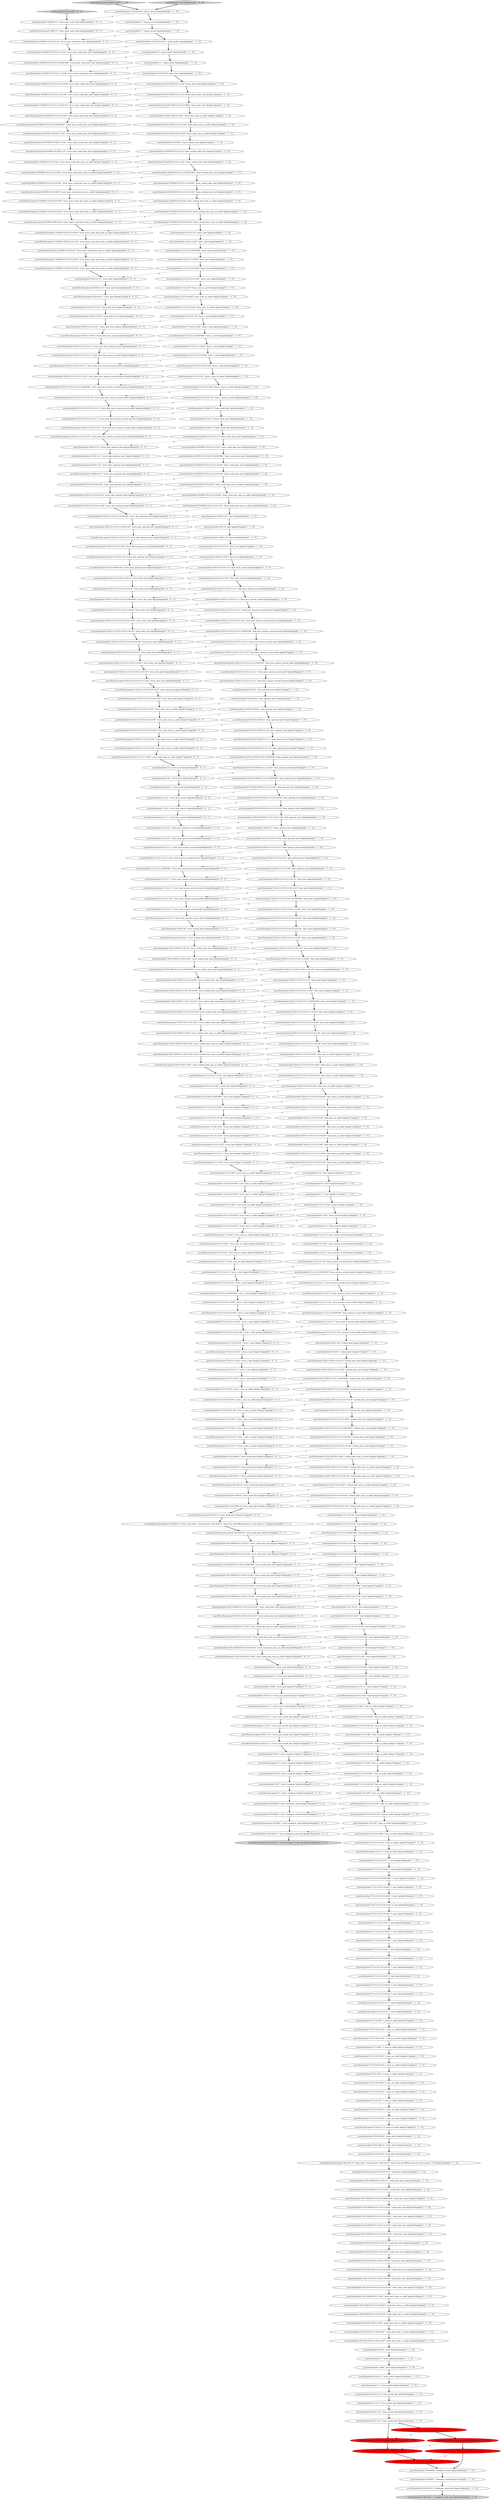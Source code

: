 digraph {
330 [style = filled, label = "assertSameDate(\"2018-12-31T10:15:30.123+01:00\",\"strict_date_time\")@@@65@@@['0', '0', '1']", fillcolor = white, shape = ellipse image = "AAA0AAABBB3BBB"];
112 [style = filled, label = "assertSameDate(\"2012-1-31\",\"year_month_day\")@@@251@@@['1', '1', '0']", fillcolor = white, shape = ellipse image = "AAA0AAABBB1BBB"];
10 [style = filled, label = "assertSameDate(\"10:15:3+01:00\",\"time_no_millis\")@@@187@@@['1', '1', '0']", fillcolor = white, shape = ellipse image = "AAA0AAABBB1BBB"];
163 [style = filled, label = "assertSameDate(\"10:5:30+01:00\",\"time_no_millis\")@@@184@@@['1', '1', '0']", fillcolor = white, shape = ellipse image = "AAA0AAABBB1BBB"];
373 [style = filled, label = "assertParseException(\"2018W313T12128.123Z\",\"strict_basic_week_date_time\")@@@12@@@['0', '0', '1']", fillcolor = white, shape = ellipse image = "AAA0AAABBB3BBB"];
179 [style = filled, label = "assertSameDate(\"2018-12-31T10:5:30Z\",\"date_time_no_millis\")@@@110@@@['1', '1', '0']", fillcolor = white, shape = ellipse image = "AAA0AAABBB1BBB"];
20 [style = filled, label = "assertSameDate(\"2018-128T10:15:30.123+0100\",\"ordinal_date_time\")@@@141@@@['1', '1', '0']", fillcolor = white, shape = ellipse image = "AAA0AAABBB1BBB"];
396 [style = filled, label = "assertParseException(\"10:1:30.123Z\",\"strict_time\")@@@114@@@['0', '0', '1']", fillcolor = white, shape = ellipse image = "AAA0AAABBB3BBB"];
80 [style = filled, label = "assertSameDate(\"2018-05-30T20:21\",\"date_optional_time\")@@@74@@@['1', '1', '0']", fillcolor = white, shape = ellipse image = "AAA0AAABBB1BBB"];
49 [style = filled, label = "assertSameDate(\"T10:15:30.123456789Z\",\"t_time\")@@@191@@@['1', '1', '0']", fillcolor = white, shape = ellipse image = "AAA0AAABBB1BBB"];
299 [style = filled, label = "assertSameDate(\"2018-12-31T10:15:30.123Z\",\"strict_date_time\")@@@60@@@['0', '0', '1']", fillcolor = white, shape = ellipse image = "AAA0AAABBB3BBB"];
324 [style = filled, label = "assertParseException(\"2018-12-31T10:5:30Z\",\"strict_date_time_no_millis\")@@@75@@@['0', '0', '1']", fillcolor = white, shape = ellipse image = "AAA0AAABBB3BBB"];
224 [style = filled, label = "assertSameDate(\"10:15:30.123Z\",\"time\")@@@155@@@['1', '1', '0']", fillcolor = white, shape = ellipse image = "AAA0AAABBB1BBB"];
197 [style = filled, label = "assertSameDate(\"2018-12-31\",\"date\")@@@54@@@['1', '1', '0']", fillcolor = white, shape = ellipse image = "AAA0AAABBB1BBB"];
260 [style = filled, label = "assertSameDate(\"1\",\"weekyear\")@@@254@@@['0', '1', '0']", fillcolor = red, shape = ellipse image = "AAA1AAABBB2BBB"];
18 [style = filled, label = "assertSameDate(\"2012-12\",\"year_month\")@@@247@@@['1', '1', '0']", fillcolor = white, shape = ellipse image = "AAA0AAABBB1BBB"];
311 [style = filled, label = "assertSameDate(\"2012-W48-6T10:15:30.123+0100\",\"strict_week_date_time\")@@@160@@@['0', '0', '1']", fillcolor = white, shape = ellipse image = "AAA0AAABBB3BBB"];
423 [style = filled, label = "assertSameDate(\"12:12:12.1\",\"strict_hour_minute_second_millis\")@@@92@@@['0', '0', '1']", fillcolor = white, shape = ellipse image = "AAA0AAABBB3BBB"];
257 [style = filled, label = "assertSameDate(\"2012-W1-6T10:15:30.1Z\",\"week_date_time\")@@@232@@@['1', '1', '0']", fillcolor = white, shape = ellipse image = "AAA0AAABBB1BBB"];
297 [style = filled, label = "assertSameDate(\"2018\",\"strict_weekyear\")@@@179@@@['0', '0', '1']", fillcolor = white, shape = ellipse image = "AAA0AAABBB3BBB"];
185 [style = filled, label = "assertSameDate(\"2012-W1-6T10:15:30+01:00\",\"week_date_time_no_millis\")@@@243@@@['1', '1', '0']", fillcolor = white, shape = ellipse image = "AAA0AAABBB1BBB"];
5 [style = filled, label = "assertSameDate(\"10:15:30+01:00\",\"time_no_millis\")@@@175@@@['1', '1', '0']", fillcolor = white, shape = ellipse image = "AAA0AAABBB1BBB"];
114 [style = filled, label = "assertSameDate(\"2018363T121212.1Z\",\"basic_ordinal_date_time\")@@@17@@@['1', '1', '0']", fillcolor = white, shape = ellipse image = "AAA0AAABBB1BBB"];
405 [style = filled, label = "assertParseException(\"1:15:30Z\",\"strict_time_no_millis\")@@@124@@@['0', '0', '1']", fillcolor = white, shape = ellipse image = "AAA0AAABBB3BBB"];
73 [style = filled, label = "assertSameDate(\"20181126T121212+01:00\",\"basic_date_time_no_millis\")@@@14@@@['1', '1', '0']", fillcolor = white, shape = ellipse image = "AAA0AAABBB1BBB"];
15 [style = filled, label = "assertSameDate(\"2018-05-30T20:21:23.123456789\",\"date_optional_time\")@@@78@@@['1', '1', '0']", fillcolor = white, shape = ellipse image = "AAA0AAABBB1BBB"];
79 [style = filled, label = "assertSameDate(\"01\",\"hour\")@@@120@@@['1', '1', '0']", fillcolor = white, shape = ellipse image = "AAA0AAABBB1BBB"];
113 [style = filled, label = "assertSameDate(\"2018-W29\",\"weekyear_week\")@@@256@@@['1', '1', '0']", fillcolor = white, shape = ellipse image = "AAA0AAABBB1BBB"];
403 [style = filled, label = "assertParseException(\"2018W313T81212+0100\",\"strict_basic_week_date_time_no_millis\")@@@24@@@['0', '0', '1']", fillcolor = white, shape = ellipse image = "AAA0AAABBB3BBB"];
72 [style = filled, label = "assertSameDate(\"2018-12-31T10:15:30.11+01:00\",\"date_time\")@@@99@@@['1', '1', '0']", fillcolor = white, shape = ellipse image = "AAA0AAABBB1BBB"];
251 [style = filled, label = "assertSameDate(\"T10:1:30.123+01:00\",\"t_time\")@@@201@@@['1', '1', '0']", fillcolor = white, shape = ellipse image = "AAA0AAABBB1BBB"];
279 [style = filled, label = "assertSameDate(\"12:12:12.123456789\",\"strict_hour_minute_second_fraction\")@@@88@@@['0', '0', '1']", fillcolor = white, shape = ellipse image = "AAA0AAABBB3BBB"];
416 [style = filled, label = "assertSameDate(\"12\",\"strict_hour\")@@@78@@@['0', '0', '1']", fillcolor = white, shape = ellipse image = "AAA0AAABBB3BBB"];
64 [style = filled, label = "assertSameDate(\"1:15:30+01:00\",\"time_no_millis\")@@@181@@@['1', '1', '0']", fillcolor = white, shape = ellipse image = "AAA0AAABBB1BBB"];
235 [style = filled, label = "assertSameDate(\"2018-12-31T12:12:12\",\"date_hour_minute_second\")@@@61@@@['1', '1', '0']", fillcolor = white, shape = ellipse image = "AAA0AAABBB1BBB"];
121 [style = filled, label = "assertSameDate(\"T1:15:30.123Z\",\"t_time\")@@@196@@@['1', '1', '0']", fillcolor = white, shape = ellipse image = "AAA0AAABBB1BBB"];
410 [style = filled, label = "assertParseException(\"2018W313T12812+01:00\",\"strict_basic_week_date_time_no_millis\")@@@28@@@['0', '0', '1']", fillcolor = white, shape = ellipse image = "AAA0AAABBB3BBB"];
309 [style = filled, label = "assertParseException(\"12:12:12\",\"strict_hour_minute_second_millis\")@@@93@@@['0', '0', '1']", fillcolor = white, shape = ellipse image = "AAA0AAABBB3BBB"];
383 [style = filled, label = "assertParseException(\"10:15:3.1\",\"strict_time\")@@@116@@@['0', '0', '1']", fillcolor = white, shape = ellipse image = "AAA0AAABBB3BBB"];
261 [style = filled, label = "assertSameDate(\"2018\",\"weekyear\")@@@253@@@['0', '1', '0']", fillcolor = red, shape = ellipse image = "AAA1AAABBB2BBB"];
200 [style = filled, label = "assertSameDate(\"T1:15:30.123+01:00\",\"t_time\")@@@198@@@['1', '1', '0']", fillcolor = white, shape = ellipse image = "AAA0AAABBB1BBB"];
267 [style = filled, label = "assertSameDate(\"12:12:12.123\",\"strict_hour_minute_second_millis\")@@@91@@@['0', '0', '1']", fillcolor = white, shape = ellipse image = "AAA0AAABBB3BBB"];
326 [style = filled, label = "assertSameDate(\"2018-12-31\",\"strict_date\")@@@29@@@['0', '0', '1']", fillcolor = white, shape = ellipse image = "AAA0AAABBB3BBB"];
84 [style = filled, label = "assertSameDate(\"2012-W01-6\",\"week_date\")@@@221@@@['1', '1', '0']", fillcolor = white, shape = ellipse image = "AAA0AAABBB1BBB"];
304 [style = filled, label = "assertParseException(\"2018-12-31T8\",\"strict_date_hour\")@@@33@@@['0', '0', '1']", fillcolor = white, shape = ellipse image = "AAA0AAABBB3BBB"];
55 [style = filled, label = "assertParseException(\"10:15:3Z\",\"time\")@@@172@@@['1', '1', '0']", fillcolor = white, shape = ellipse image = "AAA0AAABBB1BBB"];
46 [style = filled, label = "assertSameDate(\"2012-W48-6T10:15:30.123Z\",\"week_date_time\")@@@226@@@['1', '1', '0']", fillcolor = white, shape = ellipse image = "AAA0AAABBB1BBB"];
225 [style = filled, label = "assertSameDate(\"2018-12-31T12:12:12.123\",\"date_hour_minute_second_millis\")@@@67@@@['1', '1', '0']", fillcolor = white, shape = ellipse image = "AAA0AAABBB1BBB"];
71 [style = filled, label = "assertSameDate(\"121212+01:00\",\"basic_time_no_millis\")@@@33@@@['1', '1', '0']", fillcolor = white, shape = ellipse image = "AAA0AAABBB1BBB"];
439 [style = filled, label = "assertParseException(\"T10:15:3.1\",\"strict_t_time\")@@@138@@@['0', '0', '1']", fillcolor = white, shape = ellipse image = "AAA0AAABBB3BBB"];
205 [style = filled, label = "assertSameDate(\"10:15:30+0100\",\"time_no_millis\")@@@174@@@['1', '1', '0']", fillcolor = white, shape = ellipse image = "AAA0AAABBB1BBB"];
440 [style = filled, label = "assertSameDate(\"2018-12-31T10:15:30.11Z\",\"strict_date_time\")@@@66@@@['0', '0', '1']", fillcolor = white, shape = ellipse image = "AAA0AAABBB3BBB"];
157 [style = filled, label = "assertSameDate(\"T1:15:30Z\",\"t_time_no_millis\")@@@210@@@['1', '1', '0']", fillcolor = white, shape = ellipse image = "AAA0AAABBB1BBB"];
149 [style = filled, label = "assertSameDate(\"0\",\"epoch_second\")@@@4@@@['1', '1', '0']", fillcolor = white, shape = ellipse image = "AAA0AAABBB1BBB"];
176 [style = filled, label = "assertSameDate(\"2018-12-31T8:3\",\"date_hour_minute\")@@@60@@@['1', '1', '0']", fillcolor = white, shape = ellipse image = "AAA0AAABBB1BBB"];
391 [style = filled, label = "assertSameDate(\"12:12:12.123\",\"strict_hour_minute_second_fraction\")@@@87@@@['0', '0', '1']", fillcolor = white, shape = ellipse image = "AAA0AAABBB3BBB"];
119 [style = filled, label = "assertSameDate(\"2018-12-31T10:15:3.1Z\",\"date_time\")@@@100@@@['1', '1', '0']", fillcolor = white, shape = ellipse image = "AAA0AAABBB1BBB"];
67 [style = filled, label = "assertSameDate(\"2018-05-30T20:21:23.1+01:00\",\"date_optional_time\")@@@83@@@['1', '1', '0']", fillcolor = white, shape = ellipse image = "AAA0AAABBB1BBB"];
292 [style = filled, label = "assertParseException(\"2012-W1-6T10:15:30Z\",\"strict_week_date_time_no_millis\")@@@167@@@['0', '0', '1']", fillcolor = white, shape = ellipse image = "AAA0AAABBB3BBB"];
334 [style = filled, label = "assertParseException(\"T1:15:30.123Z\",\"strict_t_time\")@@@135@@@['0', '0', '1']", fillcolor = white, shape = ellipse image = "AAA0AAABBB3BBB"];
76 [style = filled, label = "assertSameDate(\"2018-12-31T10:15:30\",\"date_optional_time\")@@@86@@@['1', '1', '0']", fillcolor = white, shape = ellipse image = "AAA0AAABBB1BBB"];
191 [style = filled, label = "assertSameDate(\"01:15:30+01:00\",\"time_no_millis\")@@@178@@@['1', '1', '0']", fillcolor = white, shape = ellipse image = "AAA0AAABBB1BBB"];
125 [style = filled, label = "assertSameDate(\"1\",\"year\")@@@245@@@['1', '1', '0']", fillcolor = white, shape = ellipse image = "AAA0AAABBB1BBB"];
256 [style = filled, label = "assertSameDate(\"2018W313\",\"basic_week_date\")@@@43@@@['1', '1', '0']", fillcolor = white, shape = ellipse image = "AAA0AAABBB1BBB"];
407 [style = filled, label = "assertParseException(\"2018W313T12812+0100\",\"strict_basic_week_date_time_no_millis\")@@@27@@@['0', '0', '1']", fillcolor = white, shape = ellipse image = "AAA0AAABBB3BBB"];
137 [style = filled, label = "assertSameDate(\"1522332219\",\"epoch_second\")@@@3@@@['1', '1', '0']", fillcolor = white, shape = ellipse image = "AAA0AAABBB1BBB"];
146 [style = filled, label = "assertSameDate(\"T10:15:3.123Z\",\"t_time\")@@@202@@@['1', '1', '0']", fillcolor = white, shape = ellipse image = "AAA0AAABBB1BBB"];
346 [style = filled, label = "assertParseException(\"1\",\"strict_year\")@@@169@@@['0', '0', '1']", fillcolor = white, shape = ellipse image = "AAA0AAABBB3BBB"];
242 [style = filled, label = "assertSameDate(\"T121212Z\",\"basic_t_time_no_millis\")@@@40@@@['1', '1', '0']", fillcolor = white, shape = ellipse image = "AAA0AAABBB1BBB"];
247 [style = filled, label = "assertSameDate(\"10:15:30.1Z\",\"time\")@@@154@@@['1', '1', '0']", fillcolor = white, shape = ellipse image = "AAA0AAABBB1BBB"];
141 [style = filled, label = "assertSameDate(\"2018W313T121212.123+0100\",\"basic_week_date_time\")@@@49@@@['1', '1', '0']", fillcolor = white, shape = ellipse image = "AAA0AAABBB1BBB"];
34 [style = filled, label = "assertSameDate(\"2018-12-31T1:15:30+0100\",\"date_time_no_millis\")@@@117@@@['1', '1', '0']", fillcolor = white, shape = ellipse image = "AAA0AAABBB1BBB"];
183 [style = filled, label = "assertSameDate(\"2018-12-31T10:15:3.123456789Z\",\"date_time\")@@@102@@@['1', '1', '0']", fillcolor = white, shape = ellipse image = "AAA0AAABBB1BBB"];
12 [style = filled, label = "assertSameDate(\"1:15:30.123+01:00\",\"time\")@@@162@@@['1', '1', '0']", fillcolor = white, shape = ellipse image = "AAA0AAABBB1BBB"];
193 [style = filled, label = "assertSameDate(\"10:15:3+0100\",\"time_no_millis\")@@@186@@@['1', '1', '0']", fillcolor = white, shape = ellipse image = "AAA0AAABBB1BBB"];
301 [style = filled, label = "assertParseException(\"T10:1:30Z\",\"strict_t_time_no_millis\")@@@144@@@['0', '0', '1']", fillcolor = white, shape = ellipse image = "AAA0AAABBB3BBB"];
413 [style = filled, label = "assertSameDate(\"T10:15:30.1+0100\",\"strict_t_time\")@@@131@@@['0', '0', '1']", fillcolor = white, shape = ellipse image = "AAA0AAABBB3BBB"];
252 [style = filled, label = "assertSameDate(\"2012-W1-6T10:15:30.123Z\",\"week_date_time\")@@@233@@@['1', '1', '0']", fillcolor = white, shape = ellipse image = "AAA0AAABBB1BBB"];
70 [style = filled, label = "assertParseException(\"12:12:12\",\"hour_minute_second_fraction\")@@@131@@@['1', '1', '0']", fillcolor = white, shape = ellipse image = "AAA0AAABBB1BBB"];
356 [style = filled, label = "assertSameDate(\"2012-W48-6T10:15:30.123Z\",\"strict_week_date_time\")@@@157@@@['0', '0', '1']", fillcolor = white, shape = ellipse image = "AAA0AAABBB3BBB"];
153 [style = filled, label = "assertSameDate(\"2018363T121212.123456789Z\",\"basic_ordinal_date_time\")@@@19@@@['1', '1', '0']", fillcolor = white, shape = ellipse image = "AAA0AAABBB1BBB"];
303 [style = filled, label = "assertParseException(\"2018-1T10:15:30Z\",\"strict_ordinal_date_time_no_millis\")@@@107@@@['0', '0', '1']", fillcolor = white, shape = ellipse image = "AAA0AAABBB3BBB"];
273 [style = filled, label = "assertSameDate(\"12:12:12.1\",\"strict_hour_minute_second_fraction\")@@@89@@@['0', '0', '1']", fillcolor = white, shape = ellipse image = "AAA0AAABBB3BBB"];
177 [style = filled, label = "assertSameDate(\"T10:15:30Z\",\"t_time_no_millis\")@@@207@@@['1', '1', '0']", fillcolor = white, shape = ellipse image = "AAA0AAABBB1BBB"];
131 [style = filled, label = "assertSameDate(\"2018-128\",\"ordinal_date\")@@@136@@@['1', '1', '0']", fillcolor = white, shape = ellipse image = "AAA0AAABBB1BBB"];
130 [style = filled, label = "assertSameDate(\"T121212.123456789Z\",\"basic_t_time\")@@@36@@@['1', '1', '0']", fillcolor = white, shape = ellipse image = "AAA0AAABBB1BBB"];
258 [style = filled, label = "testDuellingFormatsValidParsing['0', '1', '0']", fillcolor = lightgray, shape = diamond image = "AAA0AAABBB2BBB"];
136 [style = filled, label = "assertSameDate(\"T1:15:30+0100\",\"t_time_no_millis\")@@@211@@@['1', '1', '0']", fillcolor = white, shape = ellipse image = "AAA0AAABBB1BBB"];
45 [style = filled, label = "assertSameDate(\"12:12\",\"hour_minute\")@@@122@@@['1', '1', '0']", fillcolor = white, shape = ellipse image = "AAA0AAABBB1BBB"];
142 [style = filled, label = "assertSameDate(\"1:15:30.1Z\",\"time\")@@@159@@@['1', '1', '0']", fillcolor = white, shape = ellipse image = "AAA0AAABBB1BBB"];
319 [style = filled, label = "assertParseException(\"2012-1-31\",\"strict_year_month_day\")@@@175@@@['0', '0', '1']", fillcolor = white, shape = ellipse image = "AAA0AAABBB3BBB"];
169 [style = filled, label = "assertSameDate(\"10000-5-6\",\"date\")@@@56@@@['1', '1', '0']", fillcolor = white, shape = ellipse image = "AAA0AAABBB1BBB"];
196 [style = filled, label = "assertSameDate(\"1\",\"hour\")@@@121@@@['1', '1', '0']", fillcolor = white, shape = ellipse image = "AAA0AAABBB1BBB"];
32 [style = filled, label = "assertSameDate(\"2018W313T121212.123456789Z\",\"basic_week_date_time\")@@@48@@@['1', '1', '0']", fillcolor = white, shape = ellipse image = "AAA0AAABBB1BBB"];
11 [style = filled, label = "assertSameDate(\"2012-W48-6T10:15:30.123456789Z\",\"week_date_time\")@@@227@@@['1', '1', '0']", fillcolor = white, shape = ellipse image = "AAA0AAABBB1BBB"];
318 [style = filled, label = "assertSameDate(\"2018-128T10:15:30.123Z\",\"strict_ordinal_date_time\")@@@97@@@['0', '0', '1']", fillcolor = white, shape = ellipse image = "AAA0AAABBB3BBB"];
0 [style = filled, label = "assertSameDate(\"12:12:12.1\",\"hour_minute_second_millis\")@@@134@@@['1', '1', '0']", fillcolor = white, shape = ellipse image = "AAA0AAABBB1BBB"];
317 [style = filled, label = "assertParseException(\"1-12-31\",\"strict_year_month_day\")@@@174@@@['0', '0', '1']", fillcolor = white, shape = ellipse image = "AAA0AAABBB3BBB"];
139 [style = filled, label = "assertSameDate(\"2012-W1-6\",\"week_date\")@@@222@@@['1', '1', '0']", fillcolor = white, shape = ellipse image = "AAA0AAABBB1BBB"];
95 [style = filled, label = "assertSameDate(\"12:01\",\"hour_minute\")@@@123@@@['1', '1', '0']", fillcolor = white, shape = ellipse image = "AAA0AAABBB1BBB"];
418 [style = filled, label = "assertSameDate(\"2012-W48-6T10:15:30.1+0100\",\"strict_week_date_time\")@@@159@@@['0', '0', '1']", fillcolor = white, shape = ellipse image = "AAA0AAABBB3BBB"];
69 [style = filled, label = "assertSameDate(\"18W313\",\"basic_week_date\")@@@45@@@['1', '1', '0']", fillcolor = white, shape = ellipse image = "AAA0AAABBB1BBB"];
132 [style = filled, label = "assertSameDate(\"2018-128T10:15:30.123456789Z\",\"ordinal_date_time\")@@@140@@@['1', '1', '0']", fillcolor = white, shape = ellipse image = "AAA0AAABBB1BBB"];
24 [style = filled, label = "assertSameDate(\"2018-12-31T1:15:30Z\",\"date_time_no_millis\")@@@116@@@['1', '1', '0']", fillcolor = white, shape = ellipse image = "AAA0AAABBB1BBB"];
438 [style = filled, label = "assertSameDate(\"2018-12-31T10:15:30.1+0100\",\"strict_date_time\")@@@62@@@['0', '0', '1']", fillcolor = white, shape = ellipse image = "AAA0AAABBB3BBB"];
240 [style = filled, label = "assertSameDate(\"2018-1T10:15:30.123Z\",\"ordinal_date_time\")@@@144@@@['1', '1', '0']", fillcolor = white, shape = ellipse image = "AAA0AAABBB1BBB"];
78 [style = filled, label = "assertSameDate(\"10:15:3.123Z\",\"time\")@@@168@@@['1', '1', '0']", fillcolor = white, shape = ellipse image = "AAA0AAABBB1BBB"];
398 [style = filled, label = "assertSameDate(\"2018W313T121212.123+0100\",\"strict_basic_week_date_time\")@@@9@@@['0', '0', '1']", fillcolor = white, shape = ellipse image = "AAA0AAABBB3BBB"];
3 [style = filled, label = "assertSameDate(\"2018-12-31T12:12:12.1\",\"date_hour_minute_second_millis\")@@@69@@@['1', '1', '0']", fillcolor = white, shape = ellipse image = "AAA0AAABBB1BBB"];
327 [style = filled, label = "assertParseException(\"2018-12-31T8:3\",\"strict_date_hour_minute\")@@@35@@@['0', '0', '1']", fillcolor = white, shape = ellipse image = "AAA0AAABBB3BBB"];
104 [style = filled, label = "assertSameDate(\"T10:15:3+0100\",\"t_time_no_millis\")@@@217@@@['1', '1', '0']", fillcolor = white, shape = ellipse image = "AAA0AAABBB1BBB"];
365 [style = filled, label = "assertParseException(\"T10:15:3.123Z\",\"strict_t_time\")@@@137@@@['0', '0', '1']", fillcolor = white, shape = ellipse image = "AAA0AAABBB3BBB"];
219 [style = filled, label = "assertSameDate(\"T10:15:3+01:00\",\"t_time_no_millis\")@@@218@@@['1', '1', '0']", fillcolor = white, shape = ellipse image = "AAA0AAABBB1BBB"];
340 [style = filled, label = "assertSameDate(\"2018\",\"strict_weekyear\")@@@177@@@['0', '0', '1']", fillcolor = white, shape = ellipse image = "AAA0AAABBB3BBB"];
43 [style = filled, label = "assertSameDate(\"2018-1T10:15:30.1Z\",\"ordinal_date_time\")@@@143@@@['1', '1', '0']", fillcolor = white, shape = ellipse image = "AAA0AAABBB1BBB"];
122 [style = filled, label = "assertSameDate(\"10:5:30+0100\",\"time_no_millis\")@@@183@@@['1', '1', '0']", fillcolor = white, shape = ellipse image = "AAA0AAABBB1BBB"];
218 [style = filled, label = "assertSameDate(\"2012-W1-6T10:15:30.123+01:00\",\"week_date_time\")@@@237@@@['1', '1', '0']", fillcolor = white, shape = ellipse image = "AAA0AAABBB1BBB"];
209 [style = filled, label = "assertSameDate(\"T10:15:30.123Z\",\"t_time\")@@@190@@@['1', '1', '0']", fillcolor = white, shape = ellipse image = "AAA0AAABBB1BBB"];
329 [style = filled, label = "assertParseException(\"1\",\"strict_weekyear\")@@@178@@@['0', '0', '1']", fillcolor = white, shape = ellipse image = "AAA0AAABBB3BBB"];
52 [style = filled, label = "assertSameDate(\"20181126T121212.123Z\",\"basic_date_time\")@@@10@@@['1', '1', '0']", fillcolor = white, shape = ellipse image = "AAA0AAABBB1BBB"];
433 [style = filled, label = "assertParseException(\"10:15:3.123Z\",\"strict_time\")@@@115@@@['0', '0', '1']", fillcolor = white, shape = ellipse image = "AAA0AAABBB3BBB"];
441 [style = filled, label = "assertSameDate(\"2018-128T10:15:30+01:00\",\"strict_ordinal_date_time_no_millis\")@@@106@@@['0', '0', '1']", fillcolor = white, shape = ellipse image = "AAA0AAABBB3BBB"];
186 [style = filled, label = "assertSameDate(\"2018-12-31T10:15:30.123+0100\",\"date_time\")@@@94@@@['1', '1', '0']", fillcolor = white, shape = ellipse image = "AAA0AAABBB1BBB"];
101 [style = filled, label = "assertSameDate(\"12:1\",\"hour_minute\")@@@124@@@['1', '1', '0']", fillcolor = white, shape = ellipse image = "AAA0AAABBB1BBB"];
134 [style = filled, label = "assertSameDate(\"2018W313T121212.1Z\",\"basic_week_date_time\")@@@46@@@['1', '1', '0']", fillcolor = white, shape = ellipse image = "AAA0AAABBB1BBB"];
355 [style = filled, label = "assertJavaTimeParseException(\"2012-W01-8\",\"strict_week_date\")@@@155@@@['0', '0', '1']", fillcolor = white, shape = ellipse image = "AAA0AAABBB3BBB"];
379 [style = filled, label = "assertParseException(\"10:5:30Z\",\"strict_time_no_millis\")@@@125@@@['0', '0', '1']", fillcolor = white, shape = ellipse image = "AAA0AAABBB3BBB"];
375 [style = filled, label = "assertSameDate(\"2018-128T10:15:30.123+0100\",\"strict_ordinal_date_time\")@@@100@@@['0', '0', '1']", fillcolor = white, shape = ellipse image = "AAA0AAABBB3BBB"];
165 [style = filled, label = "assertSameDate(\"T1:15:30+01:00\",\"t_time_no_millis\")@@@212@@@['1', '1', '0']", fillcolor = white, shape = ellipse image = "AAA0AAABBB1BBB"];
361 [style = filled, label = "assertParseException(\"2012-W1-8\",\"strict_week_date\")@@@150@@@['0', '0', '1']", fillcolor = white, shape = ellipse image = "AAA0AAABBB3BBB"];
26 [style = filled, label = "assertSameDate(\"2018-12-31T8\",\"date_hour\")@@@58@@@['1', '1', '0']", fillcolor = white, shape = ellipse image = "AAA0AAABBB1BBB"];
259 [style = filled, label = "assertSameDate(\"2017\",\"weekyear\")@@@255@@@['0', '1', '0']", fillcolor = red, shape = ellipse image = "AAA1AAABBB2BBB"];
371 [style = filled, label = "assertParseException(\"1-1\",\"strict_year_month\")@@@172@@@['0', '0', '1']", fillcolor = white, shape = ellipse image = "AAA0AAABBB3BBB"];
333 [style = filled, label = "assertParseException(\"T10:15:3Z\",\"strict_t_time_no_millis\")@@@145@@@['0', '0', '1']", fillcolor = white, shape = ellipse image = "AAA0AAABBB3BBB"];
249 [style = filled, label = "assertSameDate(\"0\",\"epoch_millis\")@@@7@@@['1', '1', '0']", fillcolor = white, shape = ellipse image = "AAA0AAABBB1BBB"];
401 [style = filled, label = "assertParseException(\"T1:15:30Z\",\"strict_t_time_no_millis\")@@@143@@@['0', '0', '1']", fillcolor = white, shape = ellipse image = "AAA0AAABBB3BBB"];
274 [style = filled, label = "assertParseException(\"2018-12-31T10:15:3.123Z\",\"strict_date_time\")@@@69@@@['0', '0', '1']", fillcolor = white, shape = ellipse image = "AAA0AAABBB3BBB"];
443 [style = filled, label = "assertSameDate(\"2017\",\"strict_weekyear\")@@@180@@@['0', '0', '1']", fillcolor = white, shape = ellipse image = "AAA0AAABBB3BBB"];
129 [style = filled, label = "assertSameDate(\"2018W313T121212Z\",\"basic_week_date_time_no_millis\")@@@51@@@['1', '1', '0']", fillcolor = white, shape = ellipse image = "AAA0AAABBB1BBB"];
446 [style = filled, label = "assertSameDate(\"10:15:30.123Z\",\"strict_time\")@@@109@@@['0', '0', '1']", fillcolor = white, shape = ellipse image = "AAA0AAABBB3BBB"];
118 [style = filled, label = "assertSameDate(\"2018-12-31T10:5:30+0100\",\"date_time_no_millis\")@@@111@@@['1', '1', '0']", fillcolor = white, shape = ellipse image = "AAA0AAABBB1BBB"];
91 [style = filled, label = "assertSameDate(\"2018-12-31T10:15:30.123Z\",\"date_time\")@@@91@@@['1', '1', '0']", fillcolor = white, shape = ellipse image = "AAA0AAABBB1BBB"];
150 [style = filled, label = "assertSameDate(\"2018-1T10:15:30+01:00\",\"ordinal_date_time_no_millis\")@@@153@@@['1', '1', '0']", fillcolor = white, shape = ellipse image = "AAA0AAABBB1BBB"];
269 [style = filled, label = "assertSameDate(\"2018-128T10:15:30.1+0100\",\"strict_ordinal_date_time\")@@@99@@@['0', '0', '1']", fillcolor = white, shape = ellipse image = "AAA0AAABBB3BBB"];
404 [style = filled, label = "assertSameDate(\"2010-01-05T02:00\",\"strict_date_optional_time\")@@@50@@@['0', '0', '1']", fillcolor = white, shape = ellipse image = "AAA0AAABBB3BBB"];
133 [style = filled, label = "assertSameDate(\"2018-128T10:15:30+01:00\",\"ordinal_date_time_no_millis\")@@@150@@@['1', '1', '0']", fillcolor = white, shape = ellipse image = "AAA0AAABBB1BBB"];
369 [style = filled, label = "assertParseException(\"1:15:30.123Z\",\"strict_time\")@@@113@@@['0', '0', '1']", fillcolor = white, shape = ellipse image = "AAA0AAABBB3BBB"];
1 [style = filled, label = "assertSameDate(\"20181126T121212Z\",\"basic_date_time_no_millis\")@@@13@@@['1', '1', '0']", fillcolor = white, shape = ellipse image = "AAA0AAABBB1BBB"];
98 [style = filled, label = "assertSameDate(\"T121212+01:00\",\"basic_t_time_no_millis\")@@@42@@@['1', '1', '0']", fillcolor = white, shape = ellipse image = "AAA0AAABBB1BBB"];
62 [style = filled, label = "assertSameDate(\"10:15:3.123+0100\",\"time\")@@@169@@@['1', '1', '0']", fillcolor = white, shape = ellipse image = "AAA0AAABBB1BBB"];
90 [style = filled, label = "assertSameDate(\"2018-12-31T10:15:3+01:00\",\"date_time_no_millis\")@@@115@@@['1', '1', '0']", fillcolor = white, shape = ellipse image = "AAA0AAABBB1BBB"];
81 [style = filled, label = "assertSameDate(\"2018363T121212+01:00\",\"basic_ordinal_date_time_no_millis\")@@@24@@@['1', '1', '0']", fillcolor = white, shape = ellipse image = "AAA0AAABBB1BBB"];
331 [style = filled, label = "assertSameDate(\"2012-W48-6T10:15:30+01:00\",\"strict_week_date_time_no_millis\")@@@166@@@['0', '0', '1']", fillcolor = white, shape = ellipse image = "AAA0AAABBB3BBB"];
332 [style = filled, label = "assertSameDate(\"2018-128T10:15:30+0100\",\"strict_ordinal_date_time_no_millis\")@@@105@@@['0', '0', '1']", fillcolor = white, shape = ellipse image = "AAA0AAABBB3BBB"];
184 [style = filled, label = "assertSameDate(\"2018-12-31T10:15:3.123Z\",\"date_time\")@@@101@@@['1', '1', '0']", fillcolor = white, shape = ellipse image = "AAA0AAABBB1BBB"];
223 [style = filled, label = "assertSameDate(\"2018-128T10:15:30Z\",\"ordinal_date_time_no_millis\")@@@148@@@['1', '1', '0']", fillcolor = white, shape = ellipse image = "AAA0AAABBB1BBB"];
234 [style = filled, label = "assertSameDate(\"T121212.123Z\",\"basic_t_time\")@@@35@@@['1', '1', '0']", fillcolor = white, shape = ellipse image = "AAA0AAABBB1BBB"];
434 [style = filled, label = "assertSameDate(\"2012-12\",\"strict_year_month\")@@@171@@@['0', '0', '1']", fillcolor = white, shape = ellipse image = "AAA0AAABBB3BBB"];
68 [style = filled, label = "assertSameDate(\"2012-W48-6T10:15:30+0100\",\"week_date_time_no_millis\")@@@239@@@['1', '1', '0']", fillcolor = white, shape = ellipse image = "AAA0AAABBB1BBB"];
308 [style = filled, label = "assertSameDate(\"T10:15:30Z\",\"strict_t_time_no_millis\")@@@140@@@['0', '0', '1']", fillcolor = white, shape = ellipse image = "AAA0AAABBB3BBB"];
107 [style = filled, label = "assertSameDate(\"2018-128T10:15:30.1Z\",\"ordinal_date_time\")@@@138@@@['1', '1', '0']", fillcolor = white, shape = ellipse image = "AAA0AAABBB1BBB"];
385 [style = filled, label = "assertSameDate(\"2018-128T10:15:30Z\",\"strict_ordinal_date_time_no_millis\")@@@104@@@['0', '0', '1']", fillcolor = white, shape = ellipse image = "AAA0AAABBB3BBB"];
75 [style = filled, label = "assertSameDate(\"2018-1T10:15:30Z\",\"ordinal_date_time_no_millis\")@@@151@@@['1', '1', '0']", fillcolor = white, shape = ellipse image = "AAA0AAABBB1BBB"];
143 [style = filled, label = "assertSameDate(\"2018-12-31T12:12:1\",\"date_hour_minute_second\")@@@62@@@['1', '1', '0']", fillcolor = white, shape = ellipse image = "AAA0AAABBB1BBB"];
57 [style = filled, label = "assertSameDate(\"2018363T121212.123+0100\",\"basic_ordinal_date_time\")@@@20@@@['1', '1', '0']", fillcolor = white, shape = ellipse image = "AAA0AAABBB1BBB"];
201 [style = filled, label = "assertSameDate(\"T10:1:30.123Z\",\"t_time\")@@@199@@@['1', '1', '0']", fillcolor = white, shape = ellipse image = "AAA0AAABBB1BBB"];
238 [style = filled, label = "assertSameDate(\"12:12:12.123456789\",\"hour_minute_second_fraction\")@@@129@@@['1', '1', '0']", fillcolor = white, shape = ellipse image = "AAA0AAABBB1BBB"];
344 [style = filled, label = "assertParseException(\"2012-W1-6\",\"strict_week_date\")@@@153@@@['0', '0', '1']", fillcolor = white, shape = ellipse image = "AAA0AAABBB3BBB"];
400 [style = filled, label = "assertSameDate(\"2018-12-31T10:15:30.123456789Z\",\"strict_date_time\")@@@61@@@['0', '0', '1']", fillcolor = white, shape = ellipse image = "AAA0AAABBB3BBB"];
397 [style = filled, label = "assertParseException(\"2018W313T12812.1Z\",\"strict_basic_week_date_time\")@@@16@@@['0', '0', '1']", fillcolor = white, shape = ellipse image = "AAA0AAABBB3BBB"];
358 [style = filled, label = "assertParseException(\"2018-12-31T9:15:30\",\"strict_date_optional_time\")@@@57@@@['0', '0', '1']", fillcolor = white, shape = ellipse image = "AAA0AAABBB3BBB"];
27 [style = filled, label = "assertSameDate(\"2018-05-30T20\",\"date_optional_time\")@@@73@@@['1', '1', '0']", fillcolor = white, shape = ellipse image = "AAA0AAABBB1BBB"];
171 [style = filled, label = "assertSameDate(\"1\",\"week_year\")@@@254@@@['1', '0', '0']", fillcolor = red, shape = ellipse image = "AAA1AAABBB1BBB"];
93 [style = filled, label = "assertSameDate(\"T121212+0100\",\"basic_t_time_no_millis\")@@@41@@@['1', '1', '0']", fillcolor = white, shape = ellipse image = "AAA0AAABBB1BBB"];
155 [style = filled, label = "assertSameDate(\"2018-12-31T10:15:30.123456789Z\",\"date_time\")@@@92@@@['1', '1', '0']", fillcolor = white, shape = ellipse image = "AAA0AAABBB1BBB"];
367 [style = filled, label = "assertParseException(\"10:15:3Z\",\"strict_time\")@@@117@@@['0', '0', '1']", fillcolor = white, shape = ellipse image = "AAA0AAABBB3BBB"];
286 [style = filled, label = "assertSameDate(\"2018W313T121212.123456789Z\",\"strict_basic_week_date_time\")@@@7@@@['0', '0', '1']", fillcolor = white, shape = ellipse image = "AAA0AAABBB3BBB"];
281 [style = filled, label = "assertSameDate(\"T10:15:30.123456789Z\",\"strict_t_time\")@@@130@@@['0', '0', '1']", fillcolor = white, shape = ellipse image = "AAA0AAABBB3BBB"];
272 [style = filled, label = "assertSameDate(\"T10:15:30.123Z\",\"strict_t_time\")@@@129@@@['0', '0', '1']", fillcolor = white, shape = ellipse image = "AAA0AAABBB3BBB"];
44 [style = filled, label = "assertSameDate(\"T10:1:30.123+0100\",\"t_time\")@@@200@@@['1', '1', '0']", fillcolor = white, shape = ellipse image = "AAA0AAABBB1BBB"];
203 [style = filled, label = "assertSameDate(\"T121212.1Z\",\"basic_t_time\")@@@34@@@['1', '1', '0']", fillcolor = white, shape = ellipse image = "AAA0AAABBB1BBB"];
65 [style = filled, label = "assertSameDate(\"2012-W1-6T10:15:30+0100\",\"week_date_time_no_millis\")@@@242@@@['1', '1', '0']", fillcolor = white, shape = ellipse image = "AAA0AAABBB1BBB"];
378 [style = filled, label = "assertSameDate(\"2018W313T121212+0100\",\"strict_basic_week_date_time_no_millis\")@@@18@@@['0', '0', '1']", fillcolor = white, shape = ellipse image = "AAA0AAABBB3BBB"];
363 [style = filled, label = "assertSameDate(\"2018W313T121212.1+0100\",\"strict_basic_week_date_time\")@@@8@@@['0', '0', '1']", fillcolor = white, shape = ellipse image = "AAA0AAABBB3BBB"];
120 [style = filled, label = "assertSameDate(\"2018-12-31T1:15:30+01:00\",\"date_time_no_millis\")@@@118@@@['1', '1', '0']", fillcolor = white, shape = ellipse image = "AAA0AAABBB1BBB"];
208 [style = filled, label = "assertSameDate(\"2018363\",\"basic_ordinal_date\")@@@16@@@['1', '1', '0']", fillcolor = white, shape = ellipse image = "AAA0AAABBB1BBB"];
160 [style = filled, label = "assertSameDate(\"18-5-6\",\"date\")@@@55@@@['1', '1', '0']", fillcolor = white, shape = ellipse image = "AAA0AAABBB1BBB"];
254 [style = filled, label = "assertSameDate(\"2018-12-31T10:15:30.11+0100\",\"date_time\")@@@98@@@['1', '1', '0']", fillcolor = white, shape = ellipse image = "AAA0AAABBB1BBB"];
42 [style = filled, label = "assertSameDate(\"10:15:30.123+0100\",\"time\")@@@157@@@['1', '1', '0']", fillcolor = white, shape = ellipse image = "AAA0AAABBB1BBB"];
92 [style = filled, label = "assertSameDate(\"2018-W1\",\"weekyear_week\")@@@257@@@['1', '1', '0']", fillcolor = white, shape = ellipse image = "AAA0AAABBB1BBB"];
381 [style = filled, label = "assertSameDate(\"2018-128T10:15:30.123456789Z\",\"strict_ordinal_date_time\")@@@98@@@['0', '0', '1']", fillcolor = white, shape = ellipse image = "AAA0AAABBB3BBB"];
37 [style = filled, label = "assertSameDate(\"2018-12-31T12:12:12.123456789\",\"date_hour_minute_second_fraction\")@@@65@@@['1', '1', '0']", fillcolor = white, shape = ellipse image = "AAA0AAABBB1BBB"];
23 [style = filled, label = "assertSameDate(\"2012-W48-6T10:15:30.1Z\",\"week_date_time\")@@@225@@@['1', '1', '0']", fillcolor = white, shape = ellipse image = "AAA0AAABBB1BBB"];
444 [style = filled, label = "assertParseException(\"2018W313T81212Z\",\"strict_basic_week_date_time_no_millis\")@@@23@@@['0', '0', '1']", fillcolor = white, shape = ellipse image = "AAA0AAABBB3BBB"];
364 [style = filled, label = "assertSameDate(\"2015-01-04T00:00Z\",\"strict_date_optional_time\")@@@58@@@['0', '0', '1']", fillcolor = white, shape = ellipse image = "AAA0AAABBB3BBB"];
38 [style = filled, label = "assertSameDate(\"2018-12-31T10:15:3.1+01:00\",\"date_time\")@@@106@@@['1', '1', '0']", fillcolor = white, shape = ellipse image = "AAA0AAABBB1BBB"];
60 [style = filled, label = "assertSameDate(\"2018-12-31T12:12:12.1\",\"date_hour_minute_second_fraction\")@@@63@@@['1', '1', '0']", fillcolor = white, shape = ellipse image = "AAA0AAABBB1BBB"];
315 [style = filled, label = "assertSameDate(\"2018-12-31T10:15:30Z\",\"strict_date_time_no_millis\")@@@72@@@['0', '0', '1']", fillcolor = white, shape = ellipse image = "AAA0AAABBB3BBB"];
39 [style = filled, label = "assertSameDate(\"2018-1T10:15:30.123+01:00\",\"ordinal_date_time\")@@@147@@@['1', '1', '0']", fillcolor = white, shape = ellipse image = "AAA0AAABBB1BBB"];
170 [style = filled, label = "assertSameDate(\"2012-W48-6T10:15:30.123+0100\",\"week_date_time\")@@@229@@@['1', '1', '0']", fillcolor = white, shape = ellipse image = "AAA0AAABBB1BBB"];
96 [style = filled, label = "assertSameDate(\"2012-W1-6T10:15:30.123+0100\",\"week_date_time\")@@@235@@@['1', '1', '0']", fillcolor = white, shape = ellipse image = "AAA0AAABBB1BBB"];
85 [style = filled, label = "assertSameDate(\"2018-12-31T10:15:30.123+01:00\",\"date_time\")@@@95@@@['1', '1', '0']", fillcolor = white, shape = ellipse image = "AAA0AAABBB1BBB"];
178 [style = filled, label = "assertSameDate(\"121212+0100\",\"basic_time_no_millis\")@@@32@@@['1', '1', '0']", fillcolor = white, shape = ellipse image = "AAA0AAABBB1BBB"];
127 [style = filled, label = "assertSameDate(\"1-1\",\"year_month\")@@@248@@@['1', '1', '0']", fillcolor = white, shape = ellipse image = "AAA0AAABBB1BBB"];
402 [style = filled, label = "assertSameDate(\"2018-12-31T10:15:30Z\",\"strict_date_optional_time\")@@@52@@@['0', '0', '1']", fillcolor = white, shape = ellipse image = "AAA0AAABBB3BBB"];
298 [style = filled, label = "assertSameDate(\"2018-12-31T12\",\"strict_date_hour\")@@@32@@@['0', '0', '1']", fillcolor = white, shape = ellipse image = "AAA0AAABBB3BBB"];
339 [style = filled, label = "assertParseException(\"2018-12-1\",\"strict_date_optional_time\")@@@47@@@['0', '0', '1']", fillcolor = white, shape = ellipse image = "AAA0AAABBB3BBB"];
210 [style = filled, label = "assertSameDate(\"12:12:12.123\",\"hour_minute_second_fraction\")@@@128@@@['1', '1', '0']", fillcolor = white, shape = ellipse image = "AAA0AAABBB1BBB"];
17 [style = filled, label = "assertSameDate(\"T10:15:3.123+0100\",\"t_time\")@@@203@@@['1', '1', '0']", fillcolor = white, shape = ellipse image = "AAA0AAABBB1BBB"];
287 [style = filled, label = "assertSameDate(\"T10:15:30+01:00\",\"strict_t_time_no_millis\")@@@142@@@['0', '0', '1']", fillcolor = white, shape = ellipse image = "AAA0AAABBB3BBB"];
354 [style = filled, label = "assertParseException(\"T10:15:3\",\"strict_t_time_no_millis\")@@@146@@@['0', '0', '1']", fillcolor = white, shape = ellipse image = "AAA0AAABBB3BBB"];
207 [style = filled, label = "assertSameDate(\"2018-12-1\",\"date_optional_time\")@@@85@@@['1', '1', '0']", fillcolor = white, shape = ellipse image = "AAA0AAABBB1BBB"];
370 [style = filled, label = "assertParseException(\"2018W313T12128.123456789Z\",\"strict_basic_week_date_time\")@@@13@@@['0', '0', '1']", fillcolor = white, shape = ellipse image = "AAA0AAABBB3BBB"];
282 [style = filled, label = "assertParseException(\"2018-12-31T10:5:30.123Z\",\"strict_date_time\")@@@70@@@['0', '0', '1']", fillcolor = white, shape = ellipse image = "AAA0AAABBB3BBB"];
430 [style = filled, label = "assertParseException(\"2012-W1-1\",\"strict_weekyear_week_day\")@@@186@@@['0', '0', '1']", fillcolor = lightgray, shape = ellipse image = "AAA0AAABBB3BBB"];
192 [style = filled, label = "assertSameDate(\"T10:1:30Z\",\"t_time_no_millis\")@@@213@@@['1', '1', '0']", fillcolor = white, shape = ellipse image = "AAA0AAABBB1BBB"];
51 [style = filled, label = "assertSameDate(\"1\",\"epoch_second\")@@@5@@@['1', '1', '0']", fillcolor = white, shape = ellipse image = "AAA0AAABBB1BBB"];
302 [style = filled, label = "assertSameDate(\"2012-W01-6\",\"strict_week_date\")@@@148@@@['0', '0', '1']", fillcolor = white, shape = ellipse image = "AAA0AAABBB3BBB"];
59 [style = filled, label = "assertSameDate(\"2018-12-31T10:15:3.123+01:00\",\"date_time\")@@@105@@@['1', '1', '0']", fillcolor = white, shape = ellipse image = "AAA0AAABBB1BBB"];
372 [style = filled, label = "assertParseException(\"2018-12-31T10:15:3\",\"strict_date_optional_time\")@@@55@@@['0', '0', '1']", fillcolor = white, shape = ellipse image = "AAA0AAABBB3BBB"];
168 [style = filled, label = "assertSameDate(\"1:15:30+0100\",\"time_no_millis\")@@@180@@@['1', '1', '0']", fillcolor = white, shape = ellipse image = "AAA0AAABBB1BBB"];
152 [style = filled, label = "assertSameDate(\"2018-05-30T20:21:23.123+0100\",\"date_optional_time\")@@@82@@@['1', '1', '0']", fillcolor = white, shape = ellipse image = "AAA0AAABBB1BBB"];
431 [style = filled, label = "assertSameDate(\"10:15:30.1Z\",\"strict_time\")@@@108@@@['0', '0', '1']", fillcolor = white, shape = ellipse image = "AAA0AAABBB3BBB"];
154 [style = filled, label = "assertSameDate(\"2018-12-31T10:15:3\",\"date_optional_time\")@@@87@@@['1', '1', '0']", fillcolor = white, shape = ellipse image = "AAA0AAABBB1BBB"];
351 [style = filled, label = "assertSameDate(\"2018-128T10:15:30.123+01:00\",\"strict_ordinal_date_time\")@@@102@@@['0', '0', '1']", fillcolor = white, shape = ellipse image = "AAA0AAABBB3BBB"];
109 [style = filled, label = "assertSameDate(\"2018-12-31T10:15:3+0100\",\"date_time_no_millis\")@@@114@@@['1', '1', '0']", fillcolor = white, shape = ellipse image = "AAA0AAABBB1BBB"];
166 [style = filled, label = "assertSameDate(\"2018-12-31T10:15:30+01:00\",\"date_time_no_millis\")@@@109@@@['1', '1', '0']", fillcolor = white, shape = ellipse image = "AAA0AAABBB1BBB"];
25 [style = filled, label = "assertSameDate(\"20181126T121212.123-0800\",\"basic_date_time\")@@@12@@@['1', '1', '0']", fillcolor = white, shape = ellipse image = "AAA0AAABBB1BBB"];
415 [style = filled, label = "assertSameDate(\"2018-12-31T10:15:30+0100\",\"strict_date_optional_time\")@@@53@@@['0', '0', '1']", fillcolor = white, shape = ellipse image = "AAA0AAABBB3BBB"];
31 [style = filled, label = "assertSameDate(\"2012-W48-6T10:15:30+01:00\",\"week_date_time_no_millis\")@@@240@@@['1', '1', '0']", fillcolor = white, shape = ellipse image = "AAA0AAABBB1BBB"];
162 [style = filled, label = "assertSameDate(\"10:15:3.123+01:00\",\"time\")@@@170@@@['1', '1', '0']", fillcolor = white, shape = ellipse image = "AAA0AAABBB1BBB"];
158 [style = filled, label = "assertParseException(\"12:12:12.123456789\",\"hour_minute_second_millis\")@@@133@@@['1', '1', '0']", fillcolor = white, shape = ellipse image = "AAA0AAABBB1BBB"];
412 [style = filled, label = "assertSameDate(\"T10:15:30+0100\",\"strict_t_time_no_millis\")@@@141@@@['0', '0', '1']", fillcolor = white, shape = ellipse image = "AAA0AAABBB3BBB"];
291 [style = filled, label = "assertSameDate(\"2012\",\"strict_year\")@@@168@@@['0', '0', '1']", fillcolor = white, shape = ellipse image = "AAA0AAABBB3BBB"];
284 [style = filled, label = "assertParseException(\"2018W313T12812.123Z\",\"strict_basic_week_date_time\")@@@15@@@['0', '0', '1']", fillcolor = white, shape = ellipse image = "AAA0AAABBB3BBB"];
53 [style = filled, label = "assertSameDate(\"12:12:01\",\"hour_minute_second\")@@@126@@@['1', '1', '0']", fillcolor = white, shape = ellipse image = "AAA0AAABBB1BBB"];
97 [style = filled, label = "assertSameDate(\"2018\",\"week_year\")@@@253@@@['1', '0', '0']", fillcolor = red, shape = ellipse image = "AAA1AAABBB1BBB"];
271 [style = filled, label = "assertSameDate(\"2018W313T121212Z\",\"strict_basic_week_date_time_no_millis\")@@@17@@@['0', '0', '1']", fillcolor = white, shape = ellipse image = "AAA0AAABBB3BBB"];
425 [style = filled, label = "assertSameDate(\"12:12:12\",\"strict_hour_minute_second\")@@@84@@@['0', '0', '1']", fillcolor = white, shape = ellipse image = "AAA0AAABBB3BBB"];
61 [style = filled, label = "assertSameDate(\"2018-12-31T10:15:3Z\",\"date_time_no_millis\")@@@113@@@['1', '1', '0']", fillcolor = white, shape = ellipse image = "AAA0AAABBB1BBB"];
94 [style = filled, label = "assertSameDate(\"2018-12-31T10:15:30.1Z\",\"date_time\")@@@90@@@['1', '1', '0']", fillcolor = white, shape = ellipse image = "AAA0AAABBB1BBB"];
195 [style = filled, label = "assertSameDate(\"2018-05-30T20:21:23\",\"date_optional_time\")@@@75@@@['1', '1', '0']", fillcolor = white, shape = ellipse image = "AAA0AAABBB1BBB"];
63 [style = filled, label = "assertSameDate(\"2018-12-31T10:15:30.11Z\",\"date_time\")@@@97@@@['1', '1', '0']", fillcolor = white, shape = ellipse image = "AAA0AAABBB1BBB"];
217 [style = filled, label = "assertSameDate(\"2018-12-31T12:12:12.1\",\"date_hour_minute_second_fraction\")@@@70@@@['1', '1', '0']", fillcolor = white, shape = ellipse image = "AAA0AAABBB1BBB"];
241 [style = filled, label = "assertSameDate(\"2012-W1-6T10:15:30.1+0100\",\"week_date_time\")@@@234@@@['1', '1', '0']", fillcolor = white, shape = ellipse image = "AAA0AAABBB1BBB"];
100 [style = filled, label = "assertSameDate(\"1W313\",\"basic_week_date\")@@@44@@@['1', '1', '0']", fillcolor = white, shape = ellipse image = "AAA0AAABBB1BBB"];
245 [style = filled, label = "assertSameDate(\"2018W313T121212.123Z\",\"basic_week_date_time\")@@@47@@@['1', '1', '0']", fillcolor = white, shape = ellipse image = "AAA0AAABBB1BBB"];
374 [style = filled, label = "assertSameDate(\"-2000\",\"strict_year\")@@@170@@@['0', '0', '1']", fillcolor = white, shape = ellipse image = "AAA0AAABBB3BBB"];
110 [style = filled, label = "assertSameDate(\"121212.123Z\",\"basic_time\")@@@26@@@['1', '1', '0']", fillcolor = white, shape = ellipse image = "AAA0AAABBB1BBB"];
312 [style = filled, label = "assertSameDate(\"2012-W48-6T10:15:30.123+01:00\",\"strict_week_date_time\")@@@162@@@['0', '0', '1']", fillcolor = white, shape = ellipse image = "AAA0AAABBB3BBB"];
188 [style = filled, label = "assertSameDate(\"2018-05\",\"date_optional_time\")@@@71@@@['1', '1', '0']", fillcolor = white, shape = ellipse image = "AAA0AAABBB1BBB"];
199 [style = filled, label = "assertSameDate(\"2018-12-31T10:5:30\",\"date_optional_time\")@@@88@@@['1', '1', '0']", fillcolor = white, shape = ellipse image = "AAA0AAABBB1BBB"];
58 [style = filled, label = "assertSameDate(\"2012-W48-6T10:15:30.1+0100\",\"week_date_time\")@@@228@@@['1', '1', '0']", fillcolor = white, shape = ellipse image = "AAA0AAABBB1BBB"];
322 [style = filled, label = "assertSameDate(\"01:15:30+0100\",\"strict_time_no_millis\")@@@122@@@['0', '0', '1']", fillcolor = white, shape = ellipse image = "AAA0AAABBB3BBB"];
47 [style = filled, label = "assertSameDate(\"121212Z\",\"basic_time_no_millis\")@@@31@@@['1', '1', '0']", fillcolor = white, shape = ellipse image = "AAA0AAABBB1BBB"];
382 [style = filled, label = "assertSameDate(\"12:12\",\"strict_hour_minute\")@@@81@@@['0', '0', '1']", fillcolor = white, shape = ellipse image = "AAA0AAABBB3BBB"];
117 [style = filled, label = "assertParseException(\"12:12:12\",\"hour_minute_second_millis\")@@@135@@@['1', '1', '0']", fillcolor = white, shape = ellipse image = "AAA0AAABBB1BBB"];
352 [style = filled, label = "assertSameDate(\"2018-12-31\",\"strict_date_optional_time\")@@@46@@@['0', '0', '1']", fillcolor = white, shape = ellipse image = "AAA0AAABBB3BBB"];
50 [style = filled, label = "assertSameDate(\"1:15:30.123+0100\",\"time\")@@@161@@@['1', '1', '0']", fillcolor = white, shape = ellipse image = "AAA0AAABBB1BBB"];
126 [style = filled, label = "assertSameDate(\"2018-12-31T10:15:30.1+0100\",\"date_time\")@@@93@@@['1', '1', '0']", fillcolor = white, shape = ellipse image = "AAA0AAABBB1BBB"];
429 [style = filled, label = "assertSameDate(\"2018-W01\",\"strict_weekyear_week\")@@@183@@@['0', '0', '1']", fillcolor = white, shape = ellipse image = "AAA0AAABBB3BBB"];
29 [style = filled, label = "assertSameDate(\"T121212.123+01:00\",\"basic_t_time\")@@@39@@@['1', '1', '0']", fillcolor = white, shape = ellipse image = "AAA0AAABBB1BBB"];
278 [style = filled, label = "assertParseException(\"2018-12-31T12:12:12\",\"strict_date_hour_minute_second_millis\")@@@44@@@['0', '0', '1']", fillcolor = white, shape = ellipse image = "AAA0AAABBB3BBB"];
138 [style = filled, label = "assertSameDate(\"T10:15:30.1+01:00\",\"t_time\")@@@195@@@['1', '1', '0']", fillcolor = white, shape = ellipse image = "AAA0AAABBB1BBB"];
277 [style = filled, label = "assertSameDate(\"2018-128\",\"strict_ordinal_date\")@@@94@@@['0', '0', '1']", fillcolor = white, shape = ellipse image = "AAA0AAABBB3BBB"];
338 [style = filled, label = "assertSameDate(\"10:15:30.123+0100\",\"strict_time\")@@@111@@@['0', '0', '1']", fillcolor = white, shape = ellipse image = "AAA0AAABBB3BBB"];
335 [style = filled, label = "assertParseException(\"T10:15:3Z\",\"strict_t_time\")@@@139@@@['0', '0', '1']", fillcolor = white, shape = ellipse image = "AAA0AAABBB3BBB"];
411 [style = filled, label = "assertSameDate(\"2018-128T10:15:30.1+01:00\",\"strict_ordinal_date_time\")@@@101@@@['0', '0', '1']", fillcolor = white, shape = ellipse image = "AAA0AAABBB3BBB"];
128 [style = filled, label = "assertSameDate(\"T121212.1+0100\",\"basic_t_time\")@@@37@@@['1', '1', '0']", fillcolor = white, shape = ellipse image = "AAA0AAABBB1BBB"];
377 [style = filled, label = "assertParseException(\"2018-1-31\",\"strict_date_optional_time\")@@@48@@@['0', '0', '1']", fillcolor = white, shape = ellipse image = "AAA0AAABBB3BBB"];
108 [style = filled, label = "assertSameDate(\"2018363T121212Z\",\"basic_ordinal_date_time_no_millis\")@@@22@@@['1', '1', '0']", fillcolor = white, shape = ellipse image = "AAA0AAABBB1BBB"];
174 [style = filled, label = "assertSameDate(\"1\",\"epoch_millis\")@@@8@@@['1', '1', '0']", fillcolor = white, shape = ellipse image = "AAA0AAABBB1BBB"];
232 [style = filled, label = "assertSameDate(\"2018363T121212.123+01:00\",\"basic_ordinal_date_time\")@@@21@@@['1', '1', '0']", fillcolor = white, shape = ellipse image = "AAA0AAABBB1BBB"];
30 [style = filled, label = "assertSameDate(\"T10:1:30+01:00\",\"t_time_no_millis\")@@@215@@@['1', '1', '0']", fillcolor = white, shape = ellipse image = "AAA0AAABBB1BBB"];
189 [style = filled, label = "assertSameDate(\"2017\",\"week_year\")@@@255@@@['1', '0', '0']", fillcolor = red, shape = ellipse image = "AAA1AAABBB1BBB"];
173 [style = filled, label = "assertSameDate(\"2018363T121212.123Z\",\"basic_ordinal_date_time\")@@@18@@@['1', '1', '0']", fillcolor = white, shape = ellipse image = "AAA0AAABBB1BBB"];
422 [style = filled, label = "assertSameDate(\"2012-W31-5\",\"strict_weekyear_week_day\")@@@185@@@['0', '0', '1']", fillcolor = white, shape = ellipse image = "AAA0AAABBB3BBB"];
316 [style = filled, label = "assertParseException(\"12:12:1\",\"strict_hour_minute_second\")@@@86@@@['0', '0', '1']", fillcolor = white, shape = ellipse image = "AAA0AAABBB3BBB"];
231 [style = filled, label = "assertParseException(\"T10:15:3\",\"t_time_no_millis\")@@@219@@@['1', '1', '0']", fillcolor = white, shape = ellipse image = "AAA0AAABBB1BBB"];
285 [style = filled, label = "assertParseException(\"10:15:3Z\",\"strict_time_no_millis\")@@@126@@@['0', '0', '1']", fillcolor = white, shape = ellipse image = "AAA0AAABBB3BBB"];
111 [style = filled, label = "assertSameDate(\"2012-W48-6T10:15:30.123+01:00\",\"week_date_time\")@@@231@@@['1', '1', '0']", fillcolor = white, shape = ellipse image = "AAA0AAABBB1BBB"];
388 [style = filled, label = "assertSameDate(\"T10:15:30.123+01:00\",\"strict_t_time\")@@@134@@@['0', '0', '1']", fillcolor = white, shape = ellipse image = "AAA0AAABBB3BBB"];
159 [style = filled, label = "assertSameDate(\"10:15:30Z\",\"time_no_millis\")@@@173@@@['1', '1', '0']", fillcolor = white, shape = ellipse image = "AAA0AAABBB1BBB"];
243 [style = filled, label = "assertSameDate(\"2018-12-31T1:15:30\",\"date_optional_time\")@@@89@@@['1', '1', '0']", fillcolor = white, shape = ellipse image = "AAA0AAABBB1BBB"];
421 [style = filled, label = "assertSameDate(\"2018-12-31T10:15:30\",\"strict_date_optional_time\")@@@51@@@['0', '0', '1']", fillcolor = white, shape = ellipse image = "AAA0AAABBB3BBB"];
206 [style = filled, label = "assertParseException(\"T10:15:3Z\",\"t_time\")@@@206@@@['1', '1', '0']", fillcolor = white, shape = ellipse image = "AAA0AAABBB1BBB"];
220 [style = filled, label = "assertSameDate(\"12:12:12\",\"hour_minute_second\")@@@125@@@['1', '1', '0']", fillcolor = white, shape = ellipse image = "AAA0AAABBB1BBB"];
263 [style = filled, label = "assertParseException(\"2018W313T12812Z\",\"strict_basic_week_date_time_no_millis\")@@@26@@@['0', '0', '1']", fillcolor = white, shape = ellipse image = "AAA0AAABBB3BBB"];
353 [style = filled, label = "assertSameDate(\"2018W313T121212.1Z\",\"strict_basic_week_date_time\")@@@5@@@['0', '0', '1']", fillcolor = white, shape = ellipse image = "AAA0AAABBB3BBB"];
307 [style = filled, label = "assertSameDate(\"2012-W48-6\",\"strict_week_date\")@@@151@@@['0', '0', '1']", fillcolor = white, shape = ellipse image = "AAA0AAABBB3BBB"];
181 [style = filled, label = "assertSameDate(\"2012-W1-6T10:15:30Z\",\"week_date_time_no_millis\")@@@241@@@['1', '1', '0']", fillcolor = white, shape = ellipse image = "AAA0AAABBB1BBB"];
86 [style = filled, label = "assertSameDate(\"2018-12-31T12\",\"date_hour\")@@@57@@@['1', '1', '0']", fillcolor = white, shape = ellipse image = "AAA0AAABBB1BBB"];
387 [style = filled, label = "assertSameDate(\"10:15:30+01:00\",\"strict_time_no_millis\")@@@120@@@['0', '0', '1']", fillcolor = white, shape = ellipse image = "AAA0AAABBB3BBB"];
253 [style = filled, label = "assertSameDate(\"2018-05-30T20:21:23.1\",\"date_optional_time\")@@@76@@@['1', '1', '0']", fillcolor = white, shape = ellipse image = "AAA0AAABBB1BBB"];
445 [style = filled, label = "assertParseException(\"2018-1T10:15:30.123Z\",\"strict_ordinal_date_time\")@@@103@@@['0', '0', '1']", fillcolor = white, shape = ellipse image = "AAA0AAABBB3BBB"];
342 [style = filled, label = "assertSameDate(\"10:15:30.123456789Z\",\"strict_time\")@@@110@@@['0', '0', '1']", fillcolor = white, shape = ellipse image = "AAA0AAABBB3BBB"];
248 [style = filled, label = "assertSameDate(\"10:15:30.123456789Z\",\"time\")@@@156@@@['1', '1', '0']", fillcolor = white, shape = ellipse image = "AAA0AAABBB1BBB"];
228 [style = filled, label = "assertParseException(\"2018-12-31T12:12:12.123456789\",\"date_hour_minute_second_millis\")@@@68@@@['1', '1', '0']", fillcolor = white, shape = ellipse image = "AAA0AAABBB1BBB"];
180 [style = filled, label = "assertParseException(\"10:15:3\",\"time_no_millis\")@@@188@@@['1', '1', '0']", fillcolor = white, shape = ellipse image = "AAA0AAABBB1BBB"];
414 [style = filled, label = "assertSameDate(\"2018W313T121212.123Z\",\"strict_basic_week_date_time\")@@@6@@@['0', '0', '1']", fillcolor = white, shape = ellipse image = "AAA0AAABBB3BBB"];
255 [style = filled, label = "assertSameDate(\"2018-12-31T10:15:30+0100\",\"date_time_no_millis\")@@@108@@@['1', '1', '0']", fillcolor = white, shape = ellipse image = "AAA0AAABBB1BBB"];
33 [style = filled, label = "assertSameDate(\"2018W313T121212+01:00\",\"basic_week_date_time_no_millis\")@@@53@@@['1', '1', '0']", fillcolor = white, shape = ellipse image = "AAA0AAABBB1BBB"];
87 [style = filled, label = "assertSameDate(\"2018-1T10:15:30+0100\",\"ordinal_date_time_no_millis\")@@@152@@@['1', '1', '0']", fillcolor = white, shape = ellipse image = "AAA0AAABBB1BBB"];
347 [style = filled, label = "assertSameDate(\"12:12:01\",\"strict_hour_minute_second\")@@@85@@@['0', '0', '1']", fillcolor = white, shape = ellipse image = "AAA0AAABBB3BBB"];
336 [style = filled, label = "assertParseException(\"2018-W1\",\"strict_weekyear_week\")@@@184@@@['0', '0', '1']", fillcolor = white, shape = ellipse image = "AAA0AAABBB3BBB"];
262 [style = filled, label = "assertSameDate(\"2018-12-31T12:12\",\"strict_date_hour_minute\")@@@34@@@['0', '0', '1']", fillcolor = white, shape = ellipse image = "AAA0AAABBB3BBB"];
222 [style = filled, label = "assertSameDate(\"2018-05-30T20:21:23.1+0100\",\"date_optional_time\")@@@81@@@['1', '1', '0']", fillcolor = white, shape = ellipse image = "AAA0AAABBB1BBB"];
362 [style = filled, label = "assertParseException(\"18W313\",\"strict_basic_week_date\")@@@4@@@['0', '0', '1']", fillcolor = white, shape = ellipse image = "AAA0AAABBB3BBB"];
268 [style = filled, label = "assertSameDate(\"10:15:30Z\",\"strict_time_no_millis\")@@@118@@@['0', '0', '1']", fillcolor = white, shape = ellipse image = "AAA0AAABBB3BBB"];
417 [style = filled, label = "assertSameDate(\"01\",\"strict_hour\")@@@79@@@['0', '0', '1']", fillcolor = white, shape = ellipse image = "AAA0AAABBB3BBB"];
214 [style = filled, label = "assertSameDate(\"10:1:30.123+0100\",\"time\")@@@165@@@['1', '1', '0']", fillcolor = white, shape = ellipse image = "AAA0AAABBB1BBB"];
236 [style = filled, label = "assertSameDate(\"2018-1T10:15:30.123+0100\",\"ordinal_date_time\")@@@146@@@['1', '1', '0']", fillcolor = white, shape = ellipse image = "AAA0AAABBB1BBB"];
135 [style = filled, label = "assertSameDate(\"2018-1\",\"ordinal_date\")@@@137@@@['1', '1', '0']", fillcolor = white, shape = ellipse image = "AAA0AAABBB1BBB"];
368 [style = filled, label = "assertSameDate(\"2018-12-31T10:15:30.1Z\",\"strict_date_time\")@@@59@@@['0', '0', '1']", fillcolor = white, shape = ellipse image = "AAA0AAABBB3BBB"];
349 [style = filled, label = "assertParseException(\"2018-12-31T10:5:30\",\"strict_date_optional_time\")@@@56@@@['0', '0', '1']", fillcolor = white, shape = ellipse image = "AAA0AAABBB3BBB"];
140 [style = filled, label = "assertSameDate(\"2018-12-31T10:15:3.1+0100\",\"date_time\")@@@103@@@['1', '1', '0']", fillcolor = white, shape = ellipse image = "AAA0AAABBB1BBB"];
432 [style = filled, label = "assertSameDate(\"2018-12-31T10:15:30.11+01:00\",\"strict_date_time\")@@@68@@@['0', '0', '1']", fillcolor = white, shape = ellipse image = "AAA0AAABBB3BBB"];
144 [style = filled, label = "assertSameDate(\"2018-05-30T20:21:23.123\",\"date_optional_time\")@@@77@@@['1', '1', '0']", fillcolor = white, shape = ellipse image = "AAA0AAABBB1BBB"];
233 [style = filled, label = "assertSameDate(\"2018363T121212+0100\",\"basic_ordinal_date_time_no_millis\")@@@23@@@['1', '1', '0']", fillcolor = white, shape = ellipse image = "AAA0AAABBB1BBB"];
74 [style = filled, label = "assertSameDate(\"12:12:12.1\",\"hour_minute_second_fraction\")@@@130@@@['1', '1', '0']", fillcolor = white, shape = ellipse image = "AAA0AAABBB1BBB"];
22 [style = filled, label = "assertSameDate(\"121212.1Z\",\"basic_time\")@@@25@@@['1', '1', '0']", fillcolor = white, shape = ellipse image = "AAA0AAABBB1BBB"];
435 [style = filled, label = "assertSameDate(\"2018W313T121212.1+01:00\",\"strict_basic_week_date_time\")@@@10@@@['0', '0', '1']", fillcolor = white, shape = ellipse image = "AAA0AAABBB3BBB"];
237 [style = filled, label = "assertSameDate(\"2012-W1-1\",\"weekyear_week_day\")@@@259@@@['1', '1', '0']", fillcolor = lightgray, shape = ellipse image = "AAA0AAABBB1BBB"];
345 [style = filled, label = "assertSameDate(\"2012-W48-6T10:15:30.1Z\",\"strict_week_date_time\")@@@156@@@['0', '0', '1']", fillcolor = white, shape = ellipse image = "AAA0AAABBB3BBB"];
216 [style = filled, label = "assertSameDate(\"121212.123+01:00\",\"basic_time\")@@@30@@@['1', '1', '0']", fillcolor = white, shape = ellipse image = "AAA0AAABBB1BBB"];
313 [style = filled, label = "assertParseException(\"2012-W1-6T10:15:30.123Z\",\"strict_week_date_time\")@@@163@@@['0', '0', '1']", fillcolor = white, shape = ellipse image = "AAA0AAABBB3BBB"];
305 [style = filled, label = "assertSameDate(\"2018-12-31T12:12:12.1\",\"strict_date_hour_minute_second_millis\")@@@42@@@['0', '0', '1']", fillcolor = white, shape = ellipse image = "AAA0AAABBB3BBB"];
124 [style = filled, label = "assertSameDate(\"2018-12-31T10:15:30Z\",\"date_time_no_millis\")@@@107@@@['1', '1', '0']", fillcolor = white, shape = ellipse image = "AAA0AAABBB1BBB"];
408 [style = filled, label = "assertSameDate(\"2012-W48-6T10:15:30.123456789Z\",\"strict_week_date_time\")@@@158@@@['0', '0', '1']", fillcolor = white, shape = ellipse image = "AAA0AAABBB3BBB"];
321 [style = filled, label = "assertSameDate(\"2012-W01-6\",\"strict_week_date\")@@@152@@@['0', '0', '1']", fillcolor = white, shape = ellipse image = "AAA0AAABBB3BBB"];
399 [style = filled, label = "assertSameDate(\"2018-12-31T10:15:30+01:00\",\"strict_date_optional_time\")@@@54@@@['0', '0', '1']", fillcolor = white, shape = ellipse image = "AAA0AAABBB3BBB"];
13 [style = filled, label = "assertSameDate(\"2018-05-30\",\"date_optional_time\")@@@72@@@['1', '1', '0']", fillcolor = white, shape = ellipse image = "AAA0AAABBB1BBB"];
7 [style = filled, label = "assertSameDate(\"T121212.123+0100\",\"basic_t_time\")@@@38@@@['1', '1', '0']", fillcolor = white, shape = ellipse image = "AAA0AAABBB1BBB"];
393 [style = filled, label = "assertParseException(\"2018-8-31\",\"strict_date\")@@@31@@@['0', '0', '1']", fillcolor = white, shape = ellipse image = "AAA0AAABBB3BBB"];
437 [style = filled, label = "assertSameDate(\"2018W313T121212+01:00\",\"strict_basic_week_date_time_no_millis\")@@@19@@@['0', '0', '1']", fillcolor = white, shape = ellipse image = "AAA0AAABBB3BBB"];
8 [style = filled, label = "assertSameDate(\"1:15:30.123Z\",\"time\")@@@160@@@['1', '1', '0']", fillcolor = white, shape = ellipse image = "AAA0AAABBB1BBB"];
409 [style = filled, label = "assertParseException(\"12:12:12\",\"strict_hour_minute_second_fraction\")@@@90@@@['0', '0', '1']", fillcolor = white, shape = ellipse image = "AAA0AAABBB3BBB"];
250 [style = filled, label = "assertSameDate(\"2018-128T10:15:30.123+01:00\",\"ordinal_date_time\")@@@142@@@['1', '1', '0']", fillcolor = white, shape = ellipse image = "AAA0AAABBB1BBB"];
376 [style = filled, label = "assertSameDate(\"2018-12-31T12:12:12.123\",\"strict_date_hour_minute_second_millis\")@@@41@@@['0', '0', '1']", fillcolor = white, shape = ellipse image = "AAA0AAABBB3BBB"];
9 [style = filled, label = "assertSameDate(\"T10:15:30.123+01:00\",\"t_time\")@@@194@@@['1', '1', '0']", fillcolor = white, shape = ellipse image = "AAA0AAABBB1BBB"];
212 [style = filled, label = "assertSameDate(\"2012-W31-5\",\"weekyear_week_day\")@@@258@@@['1', '1', '0']", fillcolor = white, shape = ellipse image = "AAA0AAABBB1BBB"];
380 [style = filled, label = "assertSameDate(\"2018-12-31T10:15:30.123+0100\",\"strict_date_time\")@@@63@@@['0', '0', '1']", fillcolor = white, shape = ellipse image = "AAA0AAABBB3BBB"];
14 [style = filled, label = "assertSameDate(\"20181126\",\"basic_date\")@@@9@@@['1', '1', '0']", fillcolor = white, shape = ellipse image = "AAA0AAABBB1BBB"];
290 [style = filled, label = "assertSameDate(\"10:15:30+0100\",\"strict_time_no_millis\")@@@119@@@['0', '0', '1']", fillcolor = white, shape = ellipse image = "AAA0AAABBB3BBB"];
289 [style = filled, label = "assertSameDate(\"2018-12-31T12:12:12.123456789\",\"strict_date_hour_minute_second_fraction\")@@@40@@@['0', '0', '1']", fillcolor = white, shape = ellipse image = "AAA0AAABBB3BBB"];
172 [style = filled, label = "assertParseException(\"10:15:3.1\",\"time\")@@@171@@@['1', '1', '0']", fillcolor = white, shape = ellipse image = "AAA0AAABBB1BBB"];
66 [style = filled, label = "testDuellingFormatsValidParsing['1', '0', '0']", fillcolor = lightgray, shape = diamond image = "AAA0AAABBB1BBB"];
167 [style = filled, label = "assertSameDate(\"10:5:30Z\",\"time_no_millis\")@@@182@@@['1', '1', '0']", fillcolor = white, shape = ellipse image = "AAA0AAABBB1BBB"];
341 [style = filled, label = "assertSameDate(\"01:15:30+01:00\",\"strict_time_no_millis\")@@@123@@@['0', '0', '1']", fillcolor = white, shape = ellipse image = "AAA0AAABBB3BBB"];
246 [style = filled, label = "assertSameDate(\"12\",\"hour\")@@@119@@@['1', '1', '0']", fillcolor = white, shape = ellipse image = "AAA0AAABBB1BBB"];
115 [style = filled, label = "assertSameDate(\"2018-128T10:15:30+0100\",\"ordinal_date_time_no_millis\")@@@149@@@['1', '1', '0']", fillcolor = white, shape = ellipse image = "AAA0AAABBB1BBB"];
226 [style = filled, label = "assertSameDate(\"10:1:30.123+01:00\",\"time\")@@@166@@@['1', '1', '0']", fillcolor = white, shape = ellipse image = "AAA0AAABBB1BBB"];
294 [style = filled, label = "assertParseException(\"12:1\",\"strict_hour_minute\")@@@83@@@['0', '0', '1']", fillcolor = white, shape = ellipse image = "AAA0AAABBB3BBB"];
4 [style = filled, label = "assertSameDate(\"2018-05-30T20:21:23.123+01:00\",\"date_optional_time\")@@@84@@@['1', '1', '0']", fillcolor = white, shape = ellipse image = "AAA0AAABBB1BBB"];
215 [style = filled, label = "assertSameDate(\"12:12:1\",\"hour_minute_second\")@@@127@@@['1', '1', '0']", fillcolor = white, shape = ellipse image = "AAA0AAABBB1BBB"];
106 [style = filled, label = "assertJodaParseException(\"2012-W1-8\",\"week_date\",\"Cannot parse \"2012-W1-8\": Value 8 for dayOfWeek must be in the range (1,7(\")@@@223@@@['1', '1', '0']", fillcolor = white, shape = ellipse image = "AAA0AAABBB1BBB"];
406 [style = filled, label = "assertParseException(\"10000-01-31\",\"strict_date_optional_time\")@@@49@@@['0', '0', '1']", fillcolor = white, shape = ellipse image = "AAA0AAABBB3BBB"];
424 [style = filled, label = "assertSameDate(\"10:15:30.123+01:00\",\"strict_time\")@@@112@@@['0', '0', '1']", fillcolor = white, shape = ellipse image = "AAA0AAABBB3BBB"];
164 [style = filled, label = "assertSameDate(\"T10:15:3.123+01:00\",\"t_time\")@@@204@@@['1', '1', '0']", fillcolor = white, shape = ellipse image = "AAA0AAABBB1BBB"];
190 [style = filled, label = "assertSameDate(\"20181126T121212+0100\",\"basic_date_time_no_millis\")@@@15@@@['1', '1', '0']", fillcolor = white, shape = ellipse image = "AAA0AAABBB1BBB"];
350 [style = filled, label = "assertSameDate(\"2012-W48-6T10:15:30Z\",\"strict_week_date_time_no_millis\")@@@164@@@['0', '0', '1']", fillcolor = white, shape = ellipse image = "AAA0AAABBB3BBB"];
275 [style = filled, label = "assertSameDate(\"2018-12-31T10:15:30+01:00\",\"strict_date_time_no_millis\")@@@74@@@['0', '0', '1']", fillcolor = white, shape = ellipse image = "AAA0AAABBB3BBB"];
296 [style = filled, label = "assertParseException(\"2018W313T81212+01:00\",\"strict_basic_week_date_time_no_millis\")@@@25@@@['0', '0', '1']", fillcolor = white, shape = ellipse image = "AAA0AAABBB3BBB"];
300 [style = filled, label = "assertSameDate(\"2018-12-31T10:15:30.1+01:00\",\"strict_date_time\")@@@64@@@['0', '0', '1']", fillcolor = white, shape = ellipse image = "AAA0AAABBB3BBB"];
314 [style = filled, label = "assertParseException(\"2018W313T12128+01:00\",\"strict_basic_week_date_time_no_millis\")@@@22@@@['0', '0', '1']", fillcolor = white, shape = ellipse image = "AAA0AAABBB3BBB"];
19 [style = filled, label = "assertSameDate(\"10:15:30.123+01:00\",\"time\")@@@158@@@['1', '1', '0']", fillcolor = white, shape = ellipse image = "AAA0AAABBB1BBB"];
198 [style = filled, label = "assertSameDate(\"T10:15:30+0100\",\"t_time_no_millis\")@@@208@@@['1', '1', '0']", fillcolor = white, shape = ellipse image = "AAA0AAABBB1BBB"];
230 [style = filled, label = "assertSameDate(\"1522332219321\",\"epoch_millis\")@@@6@@@['1', '1', '0']", fillcolor = white, shape = ellipse image = "AAA0AAABBB1BBB"];
392 [style = filled, label = "assertSameDate(\"2018-12-31T12:12:12.1\",\"strict_date_hour_minute_second_fraction\")@@@43@@@['0', '0', '1']", fillcolor = white, shape = ellipse image = "AAA0AAABBB3BBB"];
221 [style = filled, label = "assertSameDate(\"12:12:12.123\",\"hour_minute_second_millis\")@@@132@@@['1', '1', '0']", fillcolor = white, shape = ellipse image = "AAA0AAABBB1BBB"];
194 [style = filled, label = "assertSameDate(\"2018-12-31T10:5:30+01:00\",\"date_time_no_millis\")@@@112@@@['1', '1', '0']", fillcolor = white, shape = ellipse image = "AAA0AAABBB1BBB"];
102 [style = filled, label = "assertSameDate(\"T10:1:30+0100\",\"t_time_no_millis\")@@@214@@@['1', '1', '0']", fillcolor = white, shape = ellipse image = "AAA0AAABBB1BBB"];
244 [style = filled, label = "assertSameDate(\"2012-W48-6T10:15:30.1+01:00\",\"week_date_time\")@@@230@@@['1', '1', '0']", fillcolor = white, shape = ellipse image = "AAA0AAABBB1BBB"];
295 [style = filled, label = "assertSameDate(\"2018-12-31T12:12:12.123\",\"strict_date_hour_minute_second_fraction\")@@@39@@@['0', '0', '1']", fillcolor = white, shape = ellipse image = "AAA0AAABBB3BBB"];
359 [style = filled, label = "assertParseException(\"10000-12-31\",\"strict_date\")@@@30@@@['0', '0', '1']", fillcolor = white, shape = ellipse image = "AAA0AAABBB3BBB"];
202 [style = filled, label = "assertSameDate(\"T10:15:3Z\",\"t_time_no_millis\")@@@216@@@['1', '1', '0']", fillcolor = white, shape = ellipse image = "AAA0AAABBB1BBB"];
426 [style = filled, label = "testDuelingStrictParsing['0', '0', '1']", fillcolor = lightgray, shape = diamond image = "AAA0AAABBB3BBB"];
239 [style = filled, label = "assertSameDate(\"2012-W1-6T10:15:30.1+01:00\",\"week_date_time\")@@@236@@@['1', '1', '0']", fillcolor = white, shape = ellipse image = "AAA0AAABBB1BBB"];
88 [style = filled, label = "assertSameDate(\"2018W313T121212.123+01:00\",\"basic_week_date_time\")@@@50@@@['1', '1', '0']", fillcolor = white, shape = ellipse image = "AAA0AAABBB1BBB"];
357 [style = filled, label = "assertSameDate(\"T10:15:30.1Z\",\"strict_t_time\")@@@128@@@['0', '0', '1']", fillcolor = white, shape = ellipse image = "AAA0AAABBB3BBB"];
366 [style = filled, label = "assertSameDate(\"12:01\",\"strict_hour_minute\")@@@82@@@['0', '0', '1']", fillcolor = white, shape = ellipse image = "AAA0AAABBB3BBB"];
427 [style = filled, label = "assertParseException(\"2018W313T81212.123Z\",\"strict_basic_week_date_time\")@@@14@@@['0', '0', '1']", fillcolor = white, shape = ellipse image = "AAA0AAABBB3BBB"];
325 [style = filled, label = "assertParseException(\"2018W313T12128Z\",\"strict_basic_week_date_time_no_millis\")@@@20@@@['0', '0', '1']", fillcolor = white, shape = ellipse image = "AAA0AAABBB3BBB"];
77 [style = filled, label = "assertSameDate(\"2018-128T10:15:30.123Z\",\"ordinal_date_time\")@@@139@@@['1', '1', '0']", fillcolor = white, shape = ellipse image = "AAA0AAABBB1BBB"];
211 [style = filled, label = "assertSameDate(\"121212.1+0100\",\"basic_time\")@@@28@@@['1', '1', '0']", fillcolor = white, shape = ellipse image = "AAA0AAABBB1BBB"];
280 [style = filled, label = "assertParseException(\"10:15:3\",\"strict_time_no_millis\")@@@127@@@['0', '0', '1']", fillcolor = white, shape = ellipse image = "AAA0AAABBB3BBB"];
89 [style = filled, label = "assertSameDate(\"2018-12-31T10:15:30.1+01:00\",\"date_time\")@@@96@@@['1', '1', '0']", fillcolor = white, shape = ellipse image = "AAA0AAABBB1BBB"];
82 [style = filled, label = "assertSameDate(\"2018-12-31T12:12:12.123\",\"date_hour_minute_second_fraction\")@@@64@@@['1', '1', '0']", fillcolor = white, shape = ellipse image = "AAA0AAABBB1BBB"];
306 [style = filled, label = "assertSameDate(\"2018-12-31T10:15:30.11+0100\",\"strict_date_time\")@@@67@@@['0', '0', '1']", fillcolor = white, shape = ellipse image = "AAA0AAABBB3BBB"];
40 [style = filled, label = "assertSameDate(\"2018-05-30T20:21:23.123Z\",\"date_optional_time\")@@@79@@@['1', '1', '0']", fillcolor = white, shape = ellipse image = "AAA0AAABBB1BBB"];
35 [style = filled, label = "assertSameDate(\"T1:15:30.123+0100\",\"t_time\")@@@197@@@['1', '1', '0']", fillcolor = white, shape = ellipse image = "AAA0AAABBB1BBB"];
16 [style = filled, label = "assertSameDate(\"01:15:30+0100\",\"time_no_millis\")@@@177@@@['1', '1', '0']", fillcolor = white, shape = ellipse image = "AAA0AAABBB1BBB"];
337 [style = filled, label = "assertSameDate(\"2018-12-31T12:12:12.1\",\"strict_date_hour_minute_second_fraction\")@@@38@@@['0', '0', '1']", fillcolor = white, shape = ellipse image = "AAA0AAABBB3BBB"];
390 [style = filled, label = "assertSameDate(\"2012-12-31\",\"strict_year_month_day\")@@@173@@@['0', '0', '1']", fillcolor = white, shape = ellipse image = "AAA0AAABBB3BBB"];
266 [style = filled, label = "assertParseException(\"2018-1\",\"strict_ordinal_date\")@@@95@@@['0', '0', '1']", fillcolor = white, shape = ellipse image = "AAA0AAABBB3BBB"];
394 [style = filled, label = "assertSameDate(\"01:15:30Z\",\"strict_time_no_millis\")@@@121@@@['0', '0', '1']", fillcolor = white, shape = ellipse image = "AAA0AAABBB3BBB"];
48 [style = filled, label = "assertSameDate(\"2018-1T10:15:30.123456789Z\",\"ordinal_date_time\")@@@145@@@['1', '1', '0']", fillcolor = white, shape = ellipse image = "AAA0AAABBB1BBB"];
145 [style = filled, label = "assertSameDate(\"2018-12-31T10:15:3.123+0100\",\"date_time\")@@@104@@@['1', '1', '0']", fillcolor = white, shape = ellipse image = "AAA0AAABBB1BBB"];
276 [style = filled, label = "assertSameDate(\"2018W313T121212.123+01:00\",\"strict_basic_week_date_time\")@@@11@@@['0', '0', '1']", fillcolor = white, shape = ellipse image = "AAA0AAABBB3BBB"];
147 [style = filled, label = "assertSameDate(\"121212.123456789Z\",\"basic_time\")@@@27@@@['1', '1', '0']", fillcolor = white, shape = ellipse image = "AAA0AAABBB1BBB"];
161 [style = filled, label = "assertSameDate(\"2018-12-31T12:12\",\"date_hour_minute\")@@@59@@@['1', '1', '0']", fillcolor = white, shape = ellipse image = "AAA0AAABBB1BBB"];
175 [style = filled, label = "assertSameDate(\"01:15:30Z\",\"time_no_millis\")@@@176@@@['1', '1', '0']", fillcolor = white, shape = ellipse image = "AAA0AAABBB1BBB"];
182 [style = filled, label = "assertSameDate(\"T10:15:30+01:00\",\"t_time_no_millis\")@@@209@@@['1', '1', '0']", fillcolor = white, shape = ellipse image = "AAA0AAABBB1BBB"];
323 [style = filled, label = "assertSameDate(\"T10:15:30.123+0100\",\"strict_t_time\")@@@132@@@['0', '0', '1']", fillcolor = white, shape = ellipse image = "AAA0AAABBB3BBB"];
151 [style = filled, label = "assertSameDate(\"2012-W48-6T10:15:30Z\",\"week_date_time_no_millis\")@@@238@@@['1', '1', '0']", fillcolor = white, shape = ellipse image = "AAA0AAABBB1BBB"];
123 [style = filled, label = "assertSameDate(\"2018-05-30T20:21:23.123456789Z\",\"date_optional_time\")@@@80@@@['1', '1', '0']", fillcolor = white, shape = ellipse image = "AAA0AAABBB1BBB"];
2 [style = filled, label = "assertSameDate(\"2012\",\"year\")@@@244@@@['1', '1', '0']", fillcolor = white, shape = ellipse image = "AAA0AAABBB1BBB"];
328 [style = filled, label = "assertSameDate(\"T10:15:30.1+01:00\",\"strict_t_time\")@@@133@@@['0', '0', '1']", fillcolor = white, shape = ellipse image = "AAA0AAABBB3BBB"];
41 [style = filled, label = "assertSameDate(\"T10:15:30.123+0100\",\"t_time\")@@@193@@@['1', '1', '0']", fillcolor = white, shape = ellipse image = "AAA0AAABBB1BBB"];
310 [style = filled, label = "assertParseException(\"2018-12-31T1:15:30Z\",\"strict_date_time_no_millis\")@@@77@@@['0', '0', '1']", fillcolor = white, shape = ellipse image = "AAA0AAABBB3BBB"];
99 [style = filled, label = "assertSameDate(\"2012-W48-6\",\"week_date\")@@@220@@@['1', '1', '0']", fillcolor = white, shape = ellipse image = "AAA0AAABBB1BBB"];
384 [style = filled, label = "assertSameDate(\"2012-W48-6\",\"strict_week_date\")@@@147@@@['0', '0', '1']", fillcolor = white, shape = ellipse image = "AAA0AAABBB3BBB"];
21 [style = filled, label = "assertSameDate(\"10:15:3Z\",\"time_no_millis\")@@@185@@@['1', '1', '0']", fillcolor = white, shape = ellipse image = "AAA0AAABBB1BBB"];
419 [style = filled, label = "assertParseException(\"2018-12-31T1:15:30.123Z\",\"strict_date_time\")@@@71@@@['0', '0', '1']", fillcolor = white, shape = ellipse image = "AAA0AAABBB3BBB"];
148 [style = filled, label = "assertParseException(\"T10:15:3.1\",\"t_time\")@@@205@@@['1', '1', '0']", fillcolor = white, shape = ellipse image = "AAA0AAABBB1BBB"];
265 [style = filled, label = "assertParseException(\"2018-12-31T10:15:3Z\",\"strict_date_time_no_millis\")@@@76@@@['0', '0', '1']", fillcolor = white, shape = ellipse image = "AAA0AAABBB3BBB"];
227 [style = filled, label = "assertSameDate(\"-2000\",\"year\")@@@246@@@['1', '1', '0']", fillcolor = white, shape = ellipse image = "AAA0AAABBB1BBB"];
56 [style = filled, label = "assertSameDate(\"1:15:30Z\",\"time_no_millis\")@@@179@@@['1', '1', '0']", fillcolor = white, shape = ellipse image = "AAA0AAABBB1BBB"];
442 [style = filled, label = "assertParseException(\"1\",\"strict_weekyear\")@@@181@@@['0', '0', '1']", fillcolor = white, shape = ellipse image = "AAA0AAABBB3BBB"];
360 [style = filled, label = "assertSameDate(\"2018-W29\",\"strict_weekyear_week\")@@@182@@@['0', '0', '1']", fillcolor = white, shape = ellipse image = "AAA0AAABBB3BBB"];
436 [style = filled, label = "assertParseException(\"1\",\"strict_hour\")@@@80@@@['0', '0', '1']", fillcolor = white, shape = ellipse image = "AAA0AAABBB3BBB"];
116 [style = filled, label = "assertSameDate(\"T10:15:30.1+0100\",\"t_time\")@@@192@@@['1', '1', '0']", fillcolor = white, shape = ellipse image = "AAA0AAABBB1BBB"];
320 [style = filled, label = "assertSameDate(\"2012-W48-6T10:15:30+0100\",\"strict_week_date_time_no_millis\")@@@165@@@['0', '0', '1']", fillcolor = white, shape = ellipse image = "AAA0AAABBB3BBB"];
204 [style = filled, label = "assertSameDate(\"10:1:30.1Z\",\"time\")@@@163@@@['1', '1', '0']", fillcolor = white, shape = ellipse image = "AAA0AAABBB1BBB"];
105 [style = filled, label = "assertSameDate(\"2012-12-1\",\"year_month_day\")@@@252@@@['1', '1', '0']", fillcolor = white, shape = ellipse image = "AAA0AAABBB1BBB"];
283 [style = filled, label = "assertParseException(\"2012-12-1\",\"strict_year_month_day\")@@@176@@@['0', '0', '1']", fillcolor = white, shape = ellipse image = "AAA0AAABBB3BBB"];
213 [style = filled, label = "assertSameDate(\"2018W313T121212+0100\",\"basic_week_date_time_no_millis\")@@@52@@@['1', '1', '0']", fillcolor = white, shape = ellipse image = "AAA0AAABBB1BBB"];
103 [style = filled, label = "assertSameDate(\"T10:15:30.1Z\",\"t_time\")@@@189@@@['1', '1', '0']", fillcolor = white, shape = ellipse image = "AAA0AAABBB1BBB"];
229 [style = filled, label = "assertSameDate(\"10:1:30.123Z\",\"time\")@@@164@@@['1', '1', '0']", fillcolor = white, shape = ellipse image = "AAA0AAABBB1BBB"];
386 [style = filled, label = "assertSameDate(\"2018-128T10:15:30.1Z\",\"strict_ordinal_date_time\")@@@96@@@['0', '0', '1']", fillcolor = white, shape = ellipse image = "AAA0AAABBB3BBB"];
36 [style = filled, label = "assertSameDate(\"2012-12-31\",\"year_month_day\")@@@249@@@['1', '1', '0']", fillcolor = white, shape = ellipse image = "AAA0AAABBB1BBB"];
343 [style = filled, label = "assertJodaParseException(\"2012-W01-8\",\"strict_week_date\",\"Cannot parse \"2012-W01-8\": Value 8 for dayOfWeek must be in the range (1,7(\")@@@154@@@['0', '0', '1']", fillcolor = white, shape = ellipse image = "AAA0AAABBB3BBB"];
288 [style = filled, label = "assertParseException(\"2018W313T12128+0100\",\"strict_basic_week_date_time_no_millis\")@@@21@@@['0', '0', '1']", fillcolor = white, shape = ellipse image = "AAA0AAABBB3BBB"];
264 [style = filled, label = "assertParseException(\"2018-12-31T12:12:1\",\"strict_date_hour_minute_second\")@@@37@@@['0', '0', '1']", fillcolor = white, shape = ellipse image = "AAA0AAABBB3BBB"];
156 [style = filled, label = "assertSameDate(\"2018-12-31T12:12:12.1\",\"date_hour_minute_second_millis\")@@@66@@@['1', '1', '0']", fillcolor = white, shape = ellipse image = "AAA0AAABBB1BBB"];
428 [style = filled, label = "assertSameDate(\"2018-12-31T10:15:30+0100\",\"strict_date_time_no_millis\")@@@73@@@['0', '0', '1']", fillcolor = white, shape = ellipse image = "AAA0AAABBB3BBB"];
395 [style = filled, label = "assertSameDate(\"2018-12-31T12:12:12\",\"strict_date_hour_minute_second\")@@@36@@@['0', '0', '1']", fillcolor = white, shape = ellipse image = "AAA0AAABBB3BBB"];
187 [style = filled, label = "assertSameDate(\"10:15:3.1Z\",\"time\")@@@167@@@['1', '1', '0']", fillcolor = white, shape = ellipse image = "AAA0AAABBB1BBB"];
54 [style = filled, label = "assertSameDate(\"20181126T121212.123+10:00\",\"basic_date_time\")@@@11@@@['1', '1', '0']", fillcolor = white, shape = ellipse image = "AAA0AAABBB1BBB"];
6 [style = filled, label = "assertJavaTimeParseException(\"2012-W1-8\",\"week_date\")@@@224@@@['1', '1', '0']", fillcolor = white, shape = ellipse image = "AAA0AAABBB1BBB"];
293 [style = filled, label = "assertParseException(\"T10:1:30.123Z\",\"strict_t_time\")@@@136@@@['0', '0', '1']", fillcolor = white, shape = ellipse image = "AAA0AAABBB3BBB"];
420 [style = filled, label = "assertParseException(\"2018-12-31T12:12:12\",\"strict_date_hour_minute_second_fraction\")@@@45@@@['0', '0', '1']", fillcolor = white, shape = ellipse image = "AAA0AAABBB3BBB"];
270 [style = filled, label = "assertSameDate(\"2012-W48-6T10:15:30.1+01:00\",\"strict_week_date_time\")@@@161@@@['0', '0', '1']", fillcolor = white, shape = ellipse image = "AAA0AAABBB3BBB"];
348 [style = filled, label = "assertSameDate(\"2018W313\",\"strict_basic_week_date\")@@@3@@@['0', '0', '1']", fillcolor = white, shape = ellipse image = "AAA0AAABBB3BBB"];
389 [style = filled, label = "assertParseException(\"2012-W1-6\",\"strict_week_date\")@@@149@@@['0', '0', '1']", fillcolor = white, shape = ellipse image = "AAA0AAABBB3BBB"];
83 [style = filled, label = "assertSameDate(\"1-12-31\",\"year_month_day\")@@@250@@@['1', '1', '0']", fillcolor = white, shape = ellipse image = "AAA0AAABBB1BBB"];
28 [style = filled, label = "assertSameDate(\"121212.123+0100\",\"basic_time\")@@@29@@@['1', '1', '0']", fillcolor = white, shape = ellipse image = "AAA0AAABBB1BBB"];
324->265 [style = bold, label=""];
233->81 [style = bold, label=""];
68->31 [style = bold, label=""];
335->308 [style = bold, label=""];
0->117 [style = bold, label=""];
346->374 [style = bold, label=""];
152->67 [style = bold, label=""];
289->376 [style = bold, label=""];
208->114 [style = bold, label=""];
193->10 [style = bold, label=""];
395->264 [style = bold, label=""];
242->289 [style = dashed, label="0"];
33->415 [style = dashed, label="0"];
214->226 [style = bold, label=""];
41->9 [style = bold, label=""];
317->319 [style = bold, label=""];
249->286 [style = dashed, label="0"];
156->440 [style = dashed, label="0"];
298->304 [style = bold, label=""];
263->407 [style = bold, label=""];
347->316 [style = bold, label=""];
279->273 [style = bold, label=""];
38->124 [style = bold, label=""];
417->436 [style = bold, label=""];
292->291 [style = bold, label=""];
184->183 [style = bold, label=""];
99->84 [style = bold, label=""];
160->169 [style = bold, label=""];
25->373 [style = dashed, label="0"];
67->4 [style = bold, label=""];
147->211 [style = bold, label=""];
132->20 [style = bold, label=""];
21->422 [style = dashed, label="0"];
180->103 [style = bold, label=""];
117->334 [style = dashed, label="0"];
254->72 [style = bold, label=""];
59->332 [style = dashed, label="0"];
133->75 [style = bold, label=""];
47->178 [style = bold, label=""];
378->437 [style = bold, label=""];
246->79 [style = bold, label=""];
287->401 [style = bold, label=""];
118->194 [style = bold, label=""];
81->22 [style = bold, label=""];
42->19 [style = bold, label=""];
437->325 [style = bold, label=""];
213->33 [style = bold, label=""];
371->390 [style = bold, label=""];
63->254 [style = bold, label=""];
45->322 [style = dashed, label="0"];
349->358 [style = bold, label=""];
122->163 [style = bold, label=""];
428->275 [style = bold, label=""];
26->161 [style = bold, label=""];
242->93 [style = bold, label=""];
181->65 [style = bold, label=""];
32->141 [style = bold, label=""];
379->285 [style = bold, label=""];
230->249 [style = bold, label=""];
241->96 [style = bold, label=""];
356->408 [style = bold, label=""];
225->228 [style = bold, label=""];
160->372 [style = dashed, label="0"];
282->419 [style = bold, label=""];
94->91 [style = bold, label=""];
203->262 [style = dashed, label="0"];
54->25 [style = bold, label=""];
162->172 [style = bold, label=""];
43->240 [style = bold, label=""];
154->199 [style = bold, label=""];
175->16 [style = bold, label=""];
75->307 [style = dashed, label="0"];
387->394 [style = bold, label=""];
194->61 [style = bold, label=""];
115->133 [style = bold, label=""];
278->420 [style = bold, label=""];
256->392 [style = dashed, label="0"];
72->119 [style = bold, label=""];
93->376 [style = dashed, label="0"];
255->431 [style = dashed, label="0"];
189->113 [style = bold, label=""];
143->438 [style = dashed, label="0"];
207->76 [style = bold, label=""];
49->116 [style = bold, label=""];
121->35 [style = bold, label=""];
80->195 [style = bold, label=""];
56->297 [style = dashed, label="0"];
6->23 [style = bold, label=""];
433->383 [style = bold, label=""];
16->340 [style = dashed, label="0"];
142->8 [style = bold, label=""];
251->146 [style = bold, label=""];
92->212 [style = bold, label=""];
261->260 [style = bold, label=""];
1->73 [style = bold, label=""];
39->384 [style = dashed, label="0"];
398->435 [style = bold, label=""];
87->150 [style = bold, label=""];
337->295 [style = bold, label=""];
271->378 [style = bold, label=""];
409->267 [style = bold, label=""];
95->341 [style = dashed, label="0"];
300->330 [style = bold, label=""];
366->294 [style = bold, label=""];
238->74 [style = bold, label=""];
276->373 [style = bold, label=""];
314->444 [style = bold, label=""];
211->28 [style = bold, label=""];
53->215 [style = bold, label=""];
187->78 [style = bold, label=""];
88->129 [style = bold, label=""];
364->368 [style = bold, label=""];
277->266 [style = bold, label=""];
45->95 [style = bold, label=""];
176->235 [style = bold, label=""];
320->331 [style = bold, label=""];
29->295 [style = dashed, label="0"];
239->218 [style = bold, label=""];
78->62 [style = bold, label=""];
200->201 [style = bold, label=""];
124->303 [style = dashed, label="0"];
155->423 [style = dashed, label="0"];
167->360 [style = dashed, label="0"];
253->144 [style = bold, label=""];
171->260 [style = dashed, label="0"];
140->445 [style = dashed, label="0"];
252->241 [style = bold, label=""];
235->400 [style = dashed, label="0"];
303->431 [style = bold, label=""];
354->384 [style = bold, label=""];
161->368 [style = dashed, label="0"];
95->101 [style = bold, label=""];
413->323 [style = bold, label=""];
363->398 [style = bold, label=""];
70->221 [style = bold, label=""];
297->443 [style = bold, label=""];
2->125 [style = bold, label=""];
54->276 [style = dashed, label="0"];
79->196 [style = bold, label=""];
196->45 [style = bold, label=""];
46->11 [style = bold, label=""];
173->153 [style = bold, label=""];
326->359 [style = bold, label=""];
42->356 [style = dashed, label="0"];
226->331 [style = dashed, label="0"];
51->353 [style = dashed, label="0"];
65->185 [style = bold, label=""];
225->306 [style = dashed, label="0"];
230->414 [style = dashed, label="0"];
408->418 [style = bold, label=""];
288->314 [style = bold, label=""];
141->88 [style = bold, label=""];
162->374 [style = dashed, label="0"];
137->149 [style = bold, label=""];
145->59 [style = bold, label=""];
5->175 [style = bold, label=""];
27->428 [style = dashed, label="0"];
173->378 [style = dashed, label="0"];
37->156 [style = bold, label=""];
179->118 [style = bold, label=""];
127->36 [style = bold, label=""];
9->138 [style = bold, label=""];
338->424 [style = bold, label=""];
267->423 [style = bold, label=""];
275->324 [style = bold, label=""];
154->391 [style = dashed, label="0"];
130->128 [style = bold, label=""];
194->424 [style = dashed, label="0"];
223->302 [style = dashed, label="0"];
33->197 [style = bold, label=""];
189->259 [style = dashed, label="0"];
256->100 [style = bold, label=""];
410->326 [style = bold, label=""];
112->105 [style = bold, label=""];
203->234 [style = bold, label=""];
74->70 [style = bold, label=""];
397->271 [style = bold, label=""];
40->123 [style = bold, label=""];
285->280 [style = bold, label=""];
264->337 [style = bold, label=""];
388->334 [style = bold, label=""];
222->152 [style = bold, label=""];
440->306 [style = bold, label=""];
439->335 [style = bold, label=""];
394->322 [style = bold, label=""];
299->400 [style = bold, label=""];
155->126 [style = bold, label=""];
157->136 [style = bold, label=""];
86->26 [style = bold, label=""];
204->229 [style = bold, label=""];
373->370 [style = bold, label=""];
221->323 [style = dashed, label="0"];
166->179 [style = bold, label=""];
318->381 [style = bold, label=""];
209->49 [style = bold, label=""];
389->361 [style = bold, label=""];
161->176 [style = bold, label=""];
21->193 [style = bold, label=""];
266->386 [style = bold, label=""];
55->159 [style = bold, label=""];
218->151 [style = bold, label=""];
319->283 [style = bold, label=""];
419->315 [style = bold, label=""];
247->224 [style = bold, label=""];
39->223 [style = bold, label=""];
22->110 [style = bold, label=""];
106->6 [style = bold, label=""];
144->15 [style = bold, label=""];
169->86 [style = bold, label=""];
438->380 [style = bold, label=""];
301->333 [style = bold, label=""];
385->332 [style = bold, label=""];
111->257 [style = bold, label=""];
235->143 [style = bold, label=""];
11->58 [style = bold, label=""];
377->406 [style = bold, label=""];
332->441 [style = bold, label=""];
104->219 [style = bold, label=""];
163->21 [style = bold, label=""];
221->158 [style = bold, label=""];
427->284 [style = bold, label=""];
176->299 [style = dashed, label="0"];
412->287 [style = bold, label=""];
88->404 [style = dashed, label="0"];
108->233 [style = bold, label=""];
172->55 [style = bold, label=""];
83->112 [style = bold, label=""];
215->210 [style = bold, label=""];
195->253 [style = bold, label=""];
374->434 [style = bold, label=""];
272->281 [style = bold, label=""];
432->274 [style = bold, label=""];
80->275 [style = dashed, label="0"];
232->108 [style = bold, label=""];
342->338 [style = bold, label=""];
312->313 [style = bold, label=""];
401->301 [style = bold, label=""];
13->27 [style = bold, label=""];
129->213 [style = bold, label=""];
405->379 [style = bold, label=""];
415->399 [style = bold, label=""];
250->287 [style = dashed, label="0"];
10->180 [style = bold, label=""];
20->250 [style = bold, label=""];
219->231 [style = bold, label=""];
198->182 [style = bold, label=""];
197->399 [style = dashed, label="0"];
329->297 [style = bold, label=""];
207->347 [style = dashed, label="0"];
411->351 [style = bold, label=""];
168->443 [style = dashed, label="0"];
400->438 [style = bold, label=""];
248->345 [style = dashed, label="0"];
140->145 [style = bold, label=""];
243->273 [style = dashed, label="0"];
26->364 [style = dashed, label="0"];
174->14 [style = bold, label=""];
159->390 [style = dashed, label="0"];
302->389 [style = bold, label=""];
3->217 [style = bold, label=""];
205->5 [style = bold, label=""];
414->286 [style = bold, label=""];
129->421 [style = dashed, label="0"];
122->429 [style = dashed, label="0"];
59->38 [style = bold, label=""];
134->352 [style = dashed, label="0"];
79->387 [style = dashed, label="0"];
186->277 [style = dashed, label="0"];
444->403 [style = bold, label=""];
330->440 [style = bold, label=""];
305->392 [style = bold, label=""];
383->367 [style = bold, label=""];
341->405 [style = bold, label=""];
98->305 [style = dashed, label="0"];
418->311 [style = bold, label=""];
340->329 [style = bold, label=""];
166->446 [style = dashed, label="0"];
244->111 [style = bold, label=""];
91->155 [style = bold, label=""];
197->160 [style = bold, label=""];
15->416 [style = dashed, label="0"];
183->351 [style = dashed, label="0"];
336->422 [style = bold, label=""];
445->385 [style = bold, label=""];
142->418 [style = dashed, label="0"];
308->412 [style = bold, label=""];
352->339 [style = bold, label=""];
269->375 [style = bold, label=""];
27->80 [style = bold, label=""];
179->342 [style = dashed, label="0"];
178->298 [style = dashed, label="0"];
25->1 [style = bold, label=""];
119->184 [style = bold, label=""];
250->43 [style = bold, label=""];
421->402 [style = bold, label=""];
416->417 [style = bold, label=""];
283->340 [style = bold, label=""];
24->34 [style = bold, label=""];
442->360 [style = bold, label=""];
98->256 [style = bold, label=""];
227->18 [style = bold, label=""];
120->268 [style = dashed, label="0"];
61->109 [style = bold, label=""];
369->396 [style = bold, label=""];
206->177 [style = bold, label=""];
178->71 [style = bold, label=""];
114->271 [style = dashed, label="0"];
260->259 [style = bold, label=""];
170->244 [style = bold, label=""];
55->371 [style = dashed, label="0"];
249->174 [style = bold, label=""];
50->12 [style = bold, label=""];
148->206 [style = bold, label=""];
131->135 [style = bold, label=""];
113->92 [style = bold, label=""];
29->242 [style = bold, label=""];
311->270 [style = bold, label=""];
233->444 [style = dashed, label="0"];
18->127 [style = bold, label=""];
7->337 [style = dashed, label="0"];
4->425 [style = dashed, label="0"];
372->349 [style = bold, label=""];
73->190 [style = bold, label=""];
313->350 [style = bold, label=""];
443->442 [style = bold, label=""];
7->29 [style = bold, label=""];
44->251 [style = bold, label=""];
382->366 [style = bold, label=""];
81->403 [style = dashed, label="0"];
28->326 [style = dashed, label="0"];
199->243 [style = bold, label=""];
376->305 [style = bold, label=""];
380->300 [style = bold, label=""];
128->7 [style = bold, label=""];
446->342 [style = bold, label=""];
367->268 [style = bold, label=""];
243->94 [style = bold, label=""];
34->120 [style = bold, label=""];
182->157 [style = bold, label=""];
168->64 [style = bold, label=""];
328->388 [style = bold, label=""];
139->106 [style = bold, label=""];
96->239 [style = bold, label=""];
365->439 [style = bold, label=""];
262->327 [style = bold, label=""];
441->303 [style = bold, label=""];
137->348 [style = dashed, label="0"];
384->302 [style = bold, label=""];
321->344 [style = bold, label=""];
146->17 [style = bold, label=""];
40->417 [style = dashed, label="0"];
310->416 [style = bold, label=""];
185->2 [style = bold, label=""];
399->372 [style = bold, label=""];
93->98 [style = bold, label=""];
196->394 [style = dashed, label="0"];
375->411 [style = bold, label=""];
91->267 [style = dashed, label="0"];
90->24 [style = bold, label=""];
4->207 [style = bold, label=""];
119->375 [style = dashed, label="0"];
274->282 [style = bold, label=""];
258->137 [style = bold, label=""];
174->363 [style = dashed, label="0"];
351->445 [style = bold, label=""];
87->321 [style = dashed, label="0"];
228->3 [style = bold, label=""];
52->54 [style = bold, label=""];
150->247 [style = bold, label=""];
333->354 [style = bold, label=""];
201->44 [style = bold, label=""];
153->57 [style = bold, label=""];
60->82 [style = bold, label=""];
167->122 [style = bold, label=""];
295->289 [style = bold, label=""];
381->269 [style = bold, label=""];
135->107 [style = bold, label=""];
407->410 [style = bold, label=""];
396->433 [style = bold, label=""];
435->276 [style = bold, label=""];
424->369 [style = bold, label=""];
391->279 [style = bold, label=""];
76->154 [style = bold, label=""];
17->164 [style = bold, label=""];
404->421 [style = bold, label=""];
60->380 [style = dashed, label="0"];
12->312 [style = dashed, label="0"];
420->352 [style = bold, label=""];
316->391 [style = bold, label=""];
423->309 [style = bold, label=""];
8->50 [style = bold, label=""];
15->40 [style = bold, label=""];
14->398 [style = dashed, label="0"];
126->186 [style = bold, label=""];
118->338 [style = dashed, label="0"];
134->245 [style = bold, label=""];
286->363 [style = bold, label=""];
390->317 [style = bold, label=""];
156->225 [style = bold, label=""];
117->131 [style = bold, label=""];
226->187 [style = bold, label=""];
214->320 [style = dashed, label="0"];
216->47 [style = bold, label=""];
238->272 [style = dashed, label="0"];
307->321 [style = bold, label=""];
212->237 [style = bold, label=""];
97->261 [style = dashed, label="0"];
293->365 [style = bold, label=""];
78->291 [style = dashed, label="0"];
149->51 [style = bold, label=""];
19->142 [style = bold, label=""];
105->261 [style = bold, label=""];
362->353 [style = bold, label=""];
325->288 [style = bold, label=""];
210->357 [style = dashed, label="0"];
48->236 [style = bold, label=""];
12->204 [style = bold, label=""];
75->87 [style = bold, label=""];
425->347 [style = bold, label=""];
403->296 [style = bold, label=""];
217->188 [style = bold, label=""];
85->89 [style = bold, label=""];
183->140 [style = bold, label=""];
257->252 [style = bold, label=""];
71->203 [style = bold, label=""];
186->85 [style = bold, label=""];
273->409 [style = bold, label=""];
350->320 [style = bold, label=""];
143->60 [style = bold, label=""];
86->358 [style = dashed, label="0"];
210->238 [style = bold, label=""];
234->130 [style = bold, label=""];
304->262 [style = bold, label=""];
259->113 [style = bold, label=""];
294->425 [style = bold, label=""];
0->388 [style = dashed, label="0"];
355->345 [style = bold, label=""];
290->387 [style = bold, label=""];
368->299 [style = bold, label=""];
268->290 [style = bold, label=""];
426->348 [style = bold, label=""];
120->246 [style = bold, label=""];
296->263 [style = bold, label=""];
82->300 [style = dashed, label="0"];
35->200 [style = bold, label=""];
248->42 [style = bold, label=""];
50->270 [style = dashed, label="0"];
28->216 [style = bold, label=""];
125->227 [style = bold, label=""];
123->222 [style = bold, label=""];
30->202 [style = bold, label=""];
84->139 [style = bold, label=""];
345->356 [style = bold, label=""];
100->69 [style = bold, label=""];
31->181 [style = bold, label=""];
130->395 [style = dashed, label="0"];
331->292 [style = bold, label=""];
116->41 [style = bold, label=""];
322->341 [style = bold, label=""];
353->414 [style = bold, label=""];
56->168 [style = bold, label=""];
151->68 [style = bold, label=""];
38->441 [style = dashed, label="0"];
348->362 [style = bold, label=""];
255->166 [style = bold, label=""];
323->328 [style = bold, label=""];
191->56 [style = bold, label=""];
357->272 [style = bold, label=""];
188->13 [style = bold, label=""];
145->385 [style = dashed, label="0"];
177->198 [style = bold, label=""];
190->208 [style = bold, label=""];
254->381 [style = dashed, label="0"];
20->412 [style = dashed, label="0"];
436->382 [style = bold, label=""];
109->90 [style = bold, label=""];
229->350 [style = dashed, label="0"];
74->281 [style = dashed, label="0"];
327->395 [style = bold, label=""];
103->209 [style = bold, label=""];
13->315 [style = dashed, label="0"];
114->173 [style = bold, label=""];
105->97 [style = bold, label=""];
402->415 [style = bold, label=""];
159->205 [style = bold, label=""];
265->310 [style = bold, label=""];
63->318 [style = dashed, label="0"];
89->63 [style = bold, label=""];
343->355 [style = bold, label=""];
270->312 [style = bold, label=""];
358->364 [style = bold, label=""];
222->382 [style = dashed, label="0"];
406->404 [style = bold, label=""];
281->413 [style = bold, label=""];
220->53 [style = bold, label=""];
164->148 [style = bold, label=""];
184->411 [style = dashed, label="0"];
280->357 [style = bold, label=""];
223->115 [style = bold, label=""];
102->30 [style = bold, label=""];
72->269 [style = dashed, label="0"];
202->104 [style = bold, label=""];
236->39 [style = bold, label=""];
246->290 [style = dashed, label="0"];
306->432 [style = bold, label=""];
14->52 [style = bold, label=""];
158->0 [style = bold, label=""];
429->336 [style = bold, label=""];
213->402 [style = dashed, label="0"];
62->162 [style = bold, label=""];
124->255 [style = bold, label=""];
52->435 [style = dashed, label="0"];
231->99 [style = bold, label=""];
152->366 [style = dashed, label="0"];
58->170 [style = bold, label=""];
37->330 [style = dashed, label="0"];
89->386 [style = dashed, label="0"];
165->192 [style = bold, label=""];
240->48 [style = bold, label=""];
229->214 [style = bold, label=""];
434->371 [style = bold, label=""];
386->318 [style = bold, label=""];
360->429 [style = bold, label=""];
77->132 [style = bold, label=""];
136->165 [style = bold, label=""];
359->393 [style = bold, label=""];
82->37 [style = bold, label=""];
192->102 [style = bold, label=""];
101->220 [style = bold, label=""];
393->298 [style = bold, label=""];
171->189 [style = bold, label=""];
361->307 [style = bold, label=""];
339->377 [style = bold, label=""];
36->83 [style = bold, label=""];
107->77 [style = bold, label=""];
16->191 [style = bold, label=""];
8->311 [style = dashed, label="0"];
110->147 [style = bold, label=""];
334->293 [style = bold, label=""];
69->134 [style = bold, label=""];
224->248 [style = bold, label=""];
392->278 [style = bold, label=""];
422->430 [style = bold, label=""];
57->232 [style = bold, label=""];
23->46 [style = bold, label=""];
284->397 [style = bold, label=""];
344->343 [style = bold, label=""];
153->437 [style = dashed, label="0"];
108->314 [style = dashed, label="0"];
315->428 [style = bold, label=""];
66->137 [style = bold, label=""];
138->121 [style = bold, label=""];
309->277 [style = bold, label=""];
431->446 [style = bold, label=""];
64->167 [style = bold, label=""];
370->427 [style = bold, label=""];
291->346 [style = bold, label=""];
199->279 [style = dashed, label="0"];
97->171 [style = bold, label=""];
245->32 [style = bold, label=""];
132->308 [style = dashed, label="0"];
19->408 [style = dashed, label="0"];
51->230 [style = bold, label=""];
}
